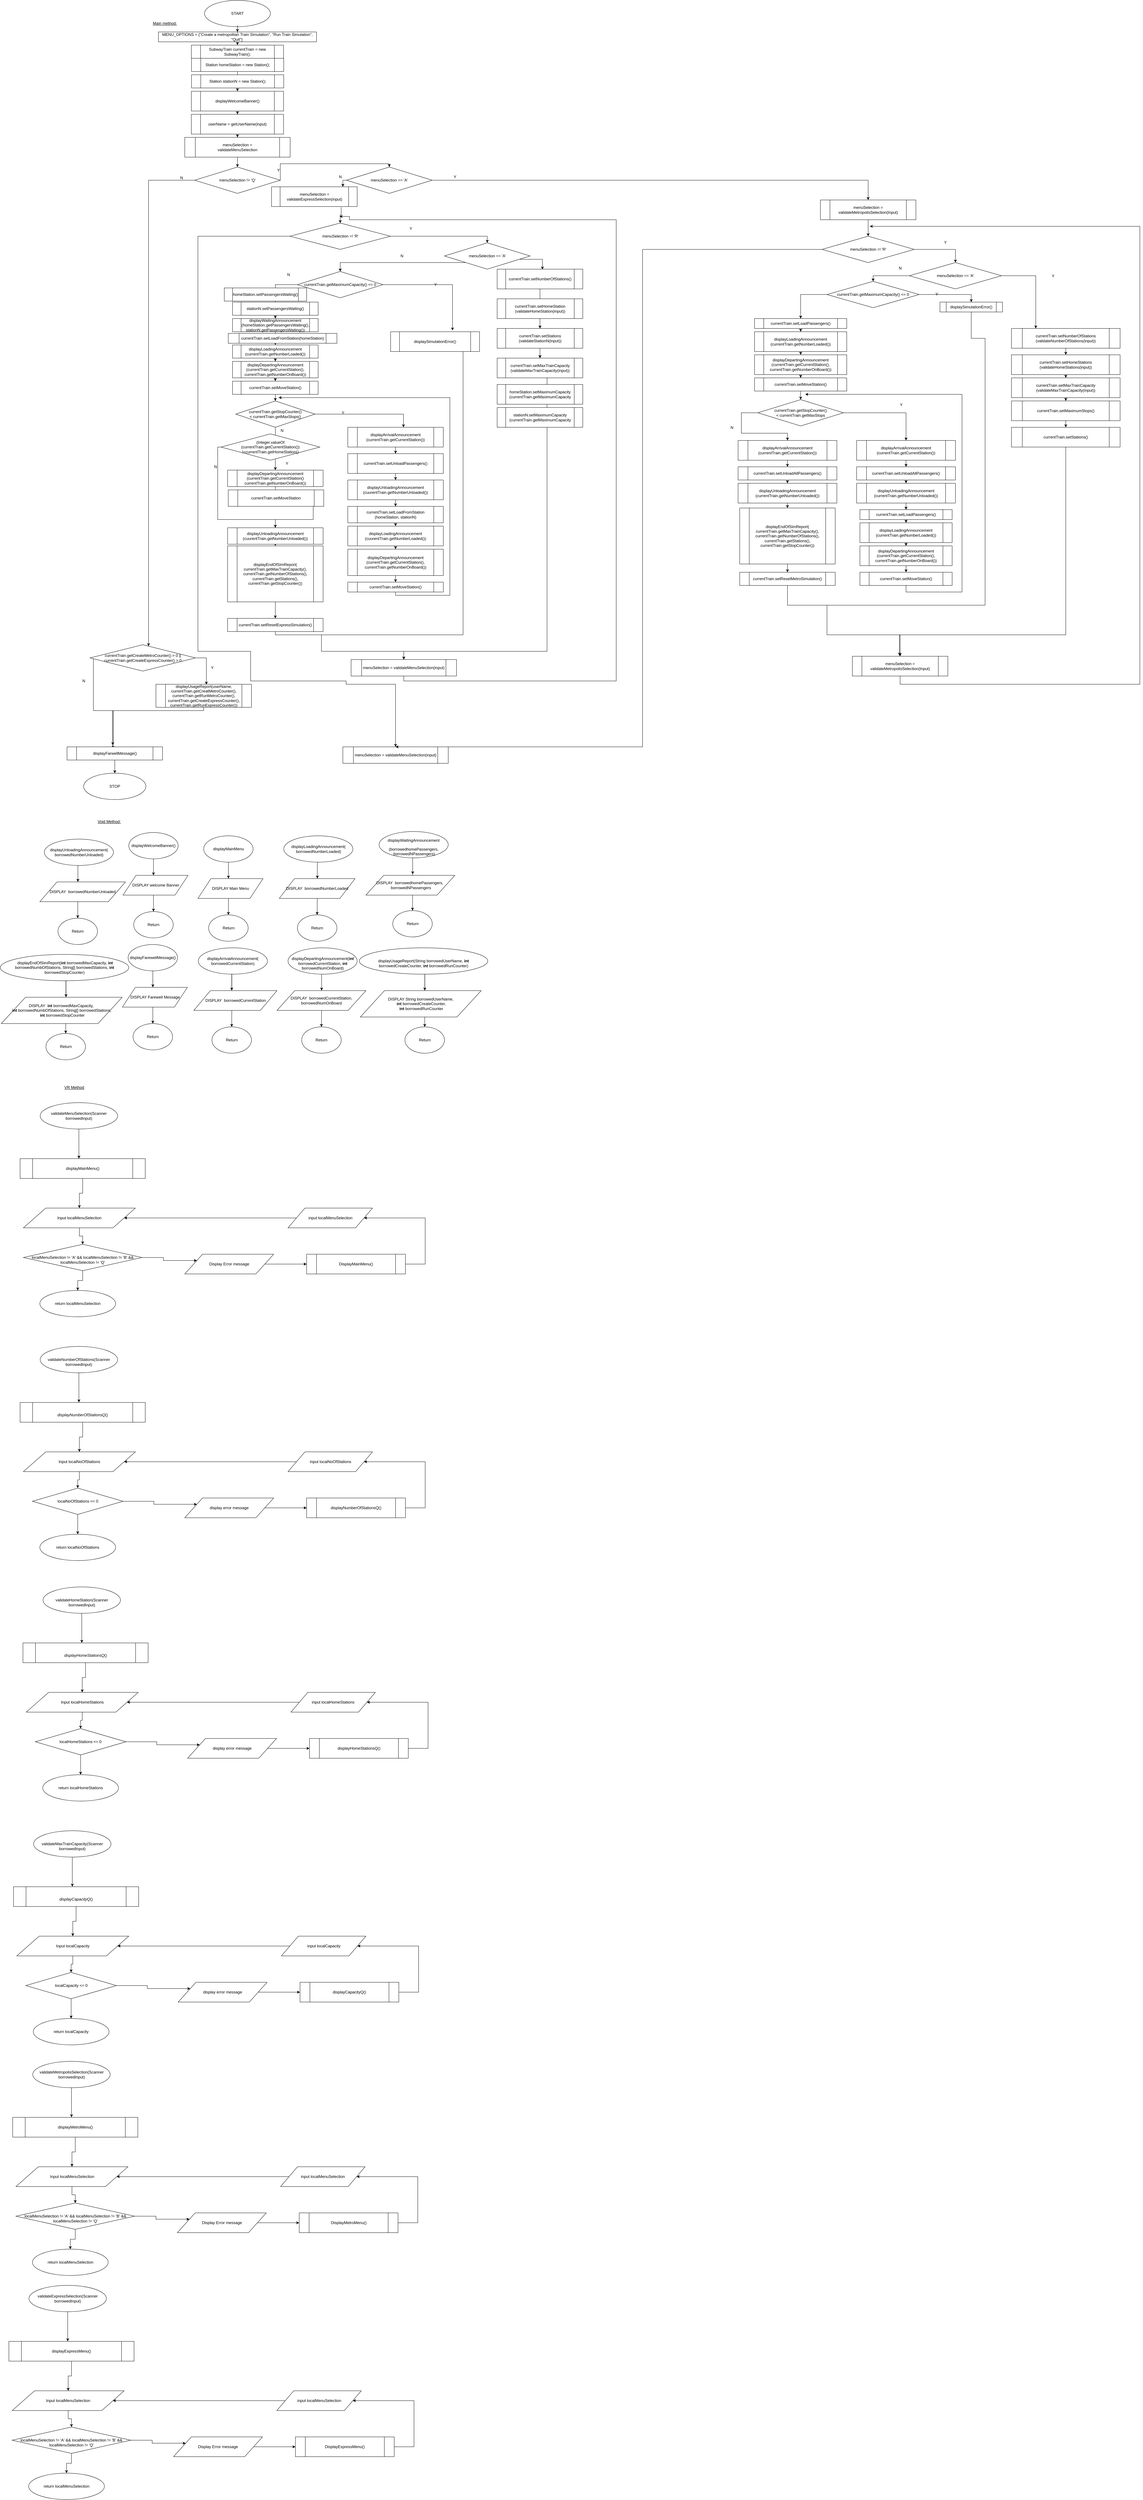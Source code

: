 <mxfile version="12.6.5" type="google" pages="2"><diagram id="KiVyjPZwkZLJakFUyd5L" name="Flowchart"><mxGraphModel dx="1466" dy="1741" grid="1" gridSize="10" guides="1" tooltips="1" connect="1" arrows="1" fold="1" page="1" pageScale="1" pageWidth="850" pageHeight="1100" math="0" shadow="0"><root><mxCell id="0"/><mxCell id="1" parent="0"/><mxCell id="35tNV4S4NMFw50phlCRH-1" value="&lt;u&gt;Main method:&lt;/u&gt;" style="text;html=1;align=center;verticalAlign=middle;resizable=0;points=[];autosize=1;" parent="1" vertex="1"><mxGeometry x="4" y="54" width="90" height="20" as="geometry"/></mxCell><mxCell id="35tNV4S4NMFw50phlCRH-5" style="edgeStyle=orthogonalEdgeStyle;rounded=0;orthogonalLoop=1;jettySize=auto;html=1;entryX=0.5;entryY=0;entryDx=0;entryDy=0;" parent="1" source="-BxZKfnmm8aM655tUvBG-1" target="35tNV4S4NMFw50phlCRH-4" edge="1"><mxGeometry relative="1" as="geometry"/></mxCell><mxCell id="35tNV4S4NMFw50phlCRH-2" value="START" style="ellipse;whiteSpace=wrap;html=1;" parent="1" vertex="1"><mxGeometry x="170" y="-6" width="200" height="80" as="geometry"/></mxCell><mxCell id="35tNV4S4NMFw50phlCRH-7" value="" style="edgeStyle=orthogonalEdgeStyle;rounded=0;orthogonalLoop=1;jettySize=auto;html=1;" parent="1" source="35tNV4S4NMFw50phlCRH-4" target="35tNV4S4NMFw50phlCRH-6" edge="1"><mxGeometry relative="1" as="geometry"/></mxCell><mxCell id="35tNV4S4NMFw50phlCRH-4" value="SubwayTrain currentTrain = new&lt;br&gt;SubwayTrain();" style="shape=process;whiteSpace=wrap;html=1;backgroundOutline=1;" parent="1" vertex="1"><mxGeometry x="130" y="130" width="280" height="40" as="geometry"/></mxCell><mxCell id="35tNV4S4NMFw50phlCRH-9" value="" style="edgeStyle=orthogonalEdgeStyle;rounded=0;orthogonalLoop=1;jettySize=auto;html=1;" parent="1" source="35tNV4S4NMFw50phlCRH-6" target="35tNV4S4NMFw50phlCRH-8" edge="1"><mxGeometry relative="1" as="geometry"/></mxCell><mxCell id="35tNV4S4NMFw50phlCRH-6" value="displayWelcomeBanner()" style="shape=process;whiteSpace=wrap;html=1;backgroundOutline=1;" parent="1" vertex="1"><mxGeometry x="130" y="270" width="280" height="60" as="geometry"/></mxCell><mxCell id="35tNV4S4NMFw50phlCRH-11" value="" style="edgeStyle=orthogonalEdgeStyle;rounded=0;orthogonalLoop=1;jettySize=auto;html=1;" parent="1" source="35tNV4S4NMFw50phlCRH-8" target="35tNV4S4NMFw50phlCRH-10" edge="1"><mxGeometry relative="1" as="geometry"/></mxCell><mxCell id="35tNV4S4NMFw50phlCRH-8" value="userName = getUserName(input)" style="shape=process;whiteSpace=wrap;html=1;backgroundOutline=1;" parent="1" vertex="1"><mxGeometry x="130" y="340" width="280" height="60" as="geometry"/></mxCell><mxCell id="35tNV4S4NMFw50phlCRH-13" style="edgeStyle=orthogonalEdgeStyle;rounded=0;orthogonalLoop=1;jettySize=auto;html=1;entryX=0.5;entryY=0;entryDx=0;entryDy=0;" parent="1" source="35tNV4S4NMFw50phlCRH-10" target="35tNV4S4NMFw50phlCRH-12" edge="1"><mxGeometry relative="1" as="geometry"/></mxCell><mxCell id="35tNV4S4NMFw50phlCRH-10" value="menuSelection =&lt;br&gt;validateMenuSelection" style="shape=process;whiteSpace=wrap;html=1;backgroundOutline=1;" parent="1" vertex="1"><mxGeometry x="110" y="410" width="320" height="60" as="geometry"/></mxCell><mxCell id="35tNV4S4NMFw50phlCRH-15" value="" style="edgeStyle=orthogonalEdgeStyle;rounded=0;orthogonalLoop=1;jettySize=auto;html=1;" parent="1" source="35tNV4S4NMFw50phlCRH-12" target="35tNV4S4NMFw50phlCRH-14" edge="1"><mxGeometry relative="1" as="geometry"><Array as="points"><mxPoint x="400" y="490"/><mxPoint x="731" y="490"/></Array></mxGeometry></mxCell><mxCell id="35tNV4S4NMFw50phlCRH-80" value="" style="edgeStyle=orthogonalEdgeStyle;rounded=0;orthogonalLoop=1;jettySize=auto;html=1;" parent="1" source="35tNV4S4NMFw50phlCRH-12" target="35tNV4S4NMFw50phlCRH-79" edge="1"><mxGeometry relative="1" as="geometry"><Array as="points"><mxPoint y="540"/></Array></mxGeometry></mxCell><mxCell id="35tNV4S4NMFw50phlCRH-12" value="menuSelection != 'Q'" style="rhombus;whiteSpace=wrap;html=1;" parent="1" vertex="1"><mxGeometry x="140" y="500" width="260" height="80" as="geometry"/></mxCell><mxCell id="35tNV4S4NMFw50phlCRH-83" style="edgeStyle=orthogonalEdgeStyle;rounded=0;orthogonalLoop=1;jettySize=auto;html=1;entryX=0.528;entryY=0.014;entryDx=0;entryDy=0;entryPerimeter=0;" parent="1" source="35tNV4S4NMFw50phlCRH-79" target="35tNV4S4NMFw50phlCRH-82" edge="1"><mxGeometry relative="1" as="geometry"><Array as="points"><mxPoint x="175.5" y="1990"/></Array></mxGeometry></mxCell><mxCell id="35tNV4S4NMFw50phlCRH-86" style="edgeStyle=orthogonalEdgeStyle;rounded=0;orthogonalLoop=1;jettySize=auto;html=1;entryX=0.479;entryY=-0.125;entryDx=0;entryDy=0;entryPerimeter=0;" parent="1" source="35tNV4S4NMFw50phlCRH-79" target="35tNV4S4NMFw50phlCRH-85" edge="1"><mxGeometry relative="1" as="geometry"><Array as="points"><mxPoint x="-167.5" y="2150"/><mxPoint x="-108.5" y="2150"/></Array></mxGeometry></mxCell><mxCell id="35tNV4S4NMFw50phlCRH-79" value="currentTrain.getCreateMetroCounter() &amp;gt; 0 ||&lt;br&gt;currentTrain.getCreateExpressCounter() &amp;gt; 0" style="rhombus;whiteSpace=wrap;html=1;" parent="1" vertex="1"><mxGeometry x="-177.5" y="1950" width="320" height="80" as="geometry"/></mxCell><mxCell id="35tNV4S4NMFw50phlCRH-19" style="edgeStyle=orthogonalEdgeStyle;rounded=0;orthogonalLoop=1;jettySize=auto;html=1;entryX=0.529;entryY=0.017;entryDx=0;entryDy=0;entryPerimeter=0;" parent="1" source="-BxZKfnmm8aM655tUvBG-8" target="35tNV4S4NMFw50phlCRH-18" edge="1"><mxGeometry relative="1" as="geometry"><Array as="points"><mxPoint x="998.5" y="780"/><mxPoint x="1196.5" y="780"/></Array></mxGeometry></mxCell><mxCell id="35tNV4S4NMFw50phlCRH-14" value="menuSelection == 'A'" style="rhombus;whiteSpace=wrap;html=1;" parent="1" vertex="1"><mxGeometry x="601" y="500" width="260" height="80" as="geometry"/></mxCell><mxCell id="35tNV4S4NMFw50phlCRH-24" style="edgeStyle=orthogonalEdgeStyle;rounded=0;orthogonalLoop=1;jettySize=auto;html=1;entryX=0.5;entryY=0;entryDx=0;entryDy=0;" parent="1" source="35tNV4S4NMFw50phlCRH-16" target="35tNV4S4NMFw50phlCRH-23" edge="1"><mxGeometry relative="1" as="geometry"><Array as="points"><mxPoint x="385" y="857"/></Array></mxGeometry></mxCell><mxCell id="35tNV4S4NMFw50phlCRH-68" style="edgeStyle=orthogonalEdgeStyle;rounded=0;orthogonalLoop=1;jettySize=auto;html=1;entryX=0.696;entryY=-0.067;entryDx=0;entryDy=0;entryPerimeter=0;" parent="1" source="35tNV4S4NMFw50phlCRH-16" target="35tNV4S4NMFw50phlCRH-67" edge="1"><mxGeometry relative="1" as="geometry"><Array as="points"><mxPoint x="923" y="857"/></Array></mxGeometry></mxCell><mxCell id="35tNV4S4NMFw50phlCRH-16" value="currentTrain.getMaximumCapacity() &amp;lt;= 0" style="rhombus;whiteSpace=wrap;html=1;" parent="1" vertex="1"><mxGeometry x="452" y="817" width="260" height="80" as="geometry"/></mxCell><mxCell id="35tNV4S4NMFw50phlCRH-57" style="edgeStyle=orthogonalEdgeStyle;rounded=0;orthogonalLoop=1;jettySize=auto;html=1;entryX=0.5;entryY=0;entryDx=0;entryDy=0;" parent="1" source="35tNV4S4NMFw50phlCRH-61" edge="1" target="35tNV4S4NMFw50phlCRH-72"><mxGeometry relative="1" as="geometry"><mxPoint x="780" y="1920" as="targetPoint"/><Array as="points"><mxPoint x="1210" y="1970"/><mxPoint x="775" y="1970"/></Array></mxGeometry></mxCell><mxCell id="35tNV4S4NMFw50phlCRH-18" value="currentTrain.setNumberOfStations()" style="shape=process;whiteSpace=wrap;html=1;backgroundOutline=1;" parent="1" vertex="1"><mxGeometry x="1058.5" y="810" width="260" height="60" as="geometry"/></mxCell><mxCell id="35tNV4S4NMFw50phlCRH-20" value="Y" style="text;html=1;align=center;verticalAlign=middle;resizable=0;points=[];autosize=1;" parent="1" vertex="1"><mxGeometry x="920" y="520" width="20" height="20" as="geometry"/></mxCell><mxCell id="35tNV4S4NMFw50phlCRH-21" value="N" style="text;html=1;align=center;verticalAlign=middle;resizable=0;points=[];autosize=1;" parent="1" vertex="1"><mxGeometry x="572" y="520" width="20" height="20" as="geometry"/></mxCell><mxCell id="35tNV4S4NMFw50phlCRH-22" value="Y" style="text;html=1;align=center;verticalAlign=middle;resizable=0;points=[];autosize=1;" parent="1" vertex="1"><mxGeometry x="383.5" y="500" width="20" height="20" as="geometry"/></mxCell><mxCell id="35tNV4S4NMFw50phlCRH-26" value="" style="edgeStyle=orthogonalEdgeStyle;rounded=0;orthogonalLoop=1;jettySize=auto;html=1;" parent="1" source="35tNV4S4NMFw50phlCRH-23" target="35tNV4S4NMFw50phlCRH-25" edge="1"><mxGeometry relative="1" as="geometry"/></mxCell><mxCell id="35tNV4S4NMFw50phlCRH-23" value="displayWaitingAnnouncement&lt;br&gt;(homeStation.getPassengersWaiting(),&lt;br&gt;stationN.getPassengersWaiting())" style="shape=process;whiteSpace=wrap;html=1;backgroundOutline=1;" parent="1" vertex="1"><mxGeometry x="255" y="960" width="260" height="40" as="geometry"/></mxCell><mxCell id="35tNV4S4NMFw50phlCRH-28" value="" style="edgeStyle=orthogonalEdgeStyle;rounded=0;orthogonalLoop=1;jettySize=auto;html=1;" parent="1" source="35tNV4S4NMFw50phlCRH-25" target="35tNV4S4NMFw50phlCRH-27" edge="1"><mxGeometry relative="1" as="geometry"/></mxCell><mxCell id="35tNV4S4NMFw50phlCRH-25" value="displayLoadingAnnouncement&lt;br&gt;(currentTrain.getNumberLoaded())" style="shape=process;whiteSpace=wrap;html=1;backgroundOutline=1;" parent="1" vertex="1"><mxGeometry x="255" y="1040" width="260" height="40" as="geometry"/></mxCell><mxCell id="35tNV4S4NMFw50phlCRH-30" value="" style="edgeStyle=orthogonalEdgeStyle;rounded=0;orthogonalLoop=1;jettySize=auto;html=1;" parent="1" source="35tNV4S4NMFw50phlCRH-27" target="35tNV4S4NMFw50phlCRH-29" edge="1"><mxGeometry relative="1" as="geometry"/></mxCell><mxCell id="35tNV4S4NMFw50phlCRH-27" value="displayDepartingAnnouncement&lt;br&gt;(currentTrain.getCurrentStation(),&lt;br&gt;currentTrain.getNumberOnBoard())" style="shape=process;whiteSpace=wrap;html=1;backgroundOutline=1;" parent="1" vertex="1"><mxGeometry x="255" y="1090" width="260" height="50" as="geometry"/></mxCell><mxCell id="35tNV4S4NMFw50phlCRH-32" style="edgeStyle=orthogonalEdgeStyle;rounded=0;orthogonalLoop=1;jettySize=auto;html=1;" parent="1" source="35tNV4S4NMFw50phlCRH-29" target="35tNV4S4NMFw50phlCRH-31" edge="1"><mxGeometry relative="1" as="geometry"/></mxCell><mxCell id="35tNV4S4NMFw50phlCRH-29" value="currentTrain.setMoveStation()" style="shape=process;whiteSpace=wrap;html=1;backgroundOutline=1;" parent="1" vertex="1"><mxGeometry x="255" y="1150" width="260" height="40" as="geometry"/></mxCell><mxCell id="35tNV4S4NMFw50phlCRH-34" style="edgeStyle=orthogonalEdgeStyle;rounded=0;orthogonalLoop=1;jettySize=auto;html=1;entryX=0.5;entryY=0;entryDx=0;entryDy=0;" parent="1" source="35tNV4S4NMFw50phlCRH-31" target="35tNV4S4NMFw50phlCRH-33" edge="1"><mxGeometry relative="1" as="geometry"><Array as="points"><mxPoint x="385" y="1400"/><mxPoint x="385" y="1400"/></Array></mxGeometry></mxCell><mxCell id="35tNV4S4NMFw50phlCRH-44" style="edgeStyle=orthogonalEdgeStyle;rounded=0;orthogonalLoop=1;jettySize=auto;html=1;entryX=0.583;entryY=0;entryDx=0;entryDy=0;entryPerimeter=0;" parent="1" source="35tNV4S4NMFw50phlCRH-31" target="35tNV4S4NMFw50phlCRH-43" edge="1"><mxGeometry relative="1" as="geometry"/></mxCell><mxCell id="35tNV4S4NMFw50phlCRH-31" value="currentTrain.getStopCounter()&lt;br&gt;&amp;lt; currentTrain.getMaxStops()" style="rhombus;whiteSpace=wrap;html=1;" parent="1" vertex="1"><mxGeometry x="265" y="1210" width="240" height="80" as="geometry"/></mxCell><mxCell id="35tNV4S4NMFw50phlCRH-36" value="" style="edgeStyle=orthogonalEdgeStyle;rounded=0;orthogonalLoop=1;jettySize=auto;html=1;" parent="1" source="35tNV4S4NMFw50phlCRH-33" target="35tNV4S4NMFw50phlCRH-35" edge="1"><mxGeometry relative="1" as="geometry"/></mxCell><mxCell id="35tNV4S4NMFw50phlCRH-33" value="displayDepartingAnnouncement&lt;br&gt;(currentTrain.getCurrentStation()&lt;br&gt;currentTrain.getNumberOnBoard())" style="shape=process;whiteSpace=wrap;html=1;backgroundOutline=1;" parent="1" vertex="1"><mxGeometry x="240" y="1420" width="290" height="50" as="geometry"/></mxCell><mxCell id="35tNV4S4NMFw50phlCRH-38" value="" style="edgeStyle=orthogonalEdgeStyle;rounded=0;orthogonalLoop=1;jettySize=auto;html=1;" parent="1" source="35tNV4S4NMFw50phlCRH-35" target="35tNV4S4NMFw50phlCRH-37" edge="1"><mxGeometry relative="1" as="geometry"><Array as="points"><mxPoint x="500" y="1570"/><mxPoint x="385" y="1570"/></Array></mxGeometry></mxCell><mxCell id="35tNV4S4NMFw50phlCRH-35" value="currentTrain.setMoveStation" style="shape=process;whiteSpace=wrap;html=1;backgroundOutline=1;" parent="1" vertex="1"><mxGeometry x="242" y="1480" width="290" height="50" as="geometry"/></mxCell><mxCell id="35tNV4S4NMFw50phlCRH-40" value="" style="edgeStyle=orthogonalEdgeStyle;rounded=0;orthogonalLoop=1;jettySize=auto;html=1;" parent="1" source="35tNV4S4NMFw50phlCRH-37" target="35tNV4S4NMFw50phlCRH-39" edge="1"><mxGeometry relative="1" as="geometry"/></mxCell><mxCell id="35tNV4S4NMFw50phlCRH-37" value="displayUnloadingAnnouncement&lt;br&gt;(cuurentTrain.getNumberUnloaded())" style="shape=process;whiteSpace=wrap;html=1;backgroundOutline=1;" parent="1" vertex="1"><mxGeometry x="240" y="1595" width="290" height="50" as="geometry"/></mxCell><mxCell id="35tNV4S4NMFw50phlCRH-42" value="" style="edgeStyle=orthogonalEdgeStyle;rounded=0;orthogonalLoop=1;jettySize=auto;html=1;" parent="1" source="35tNV4S4NMFw50phlCRH-39" target="35tNV4S4NMFw50phlCRH-41" edge="1"><mxGeometry relative="1" as="geometry"/></mxCell><mxCell id="35tNV4S4NMFw50phlCRH-39" value="displayEndOfSimReport(&lt;br&gt;currentTrain.getMaxTrainCapacity(),&lt;br&gt;currentTrain.getNumberOfStations(),&lt;br&gt;currentTrain.getStations(),&lt;br&gt;currentTrain.getStopCounter())" style="shape=process;whiteSpace=wrap;html=1;backgroundOutline=1;" parent="1" vertex="1"><mxGeometry x="240" y="1650" width="290" height="170" as="geometry"/></mxCell><mxCell id="35tNV4S4NMFw50phlCRH-71" style="edgeStyle=orthogonalEdgeStyle;rounded=0;orthogonalLoop=1;jettySize=auto;html=1;entryX=0.5;entryY=0;entryDx=0;entryDy=0;" parent="1" source="35tNV4S4NMFw50phlCRH-41" edge="1" target="35tNV4S4NMFw50phlCRH-72"><mxGeometry relative="1" as="geometry"><mxPoint x="785" y="2120" as="targetPoint"/><Array as="points"><mxPoint x="385" y="1920"/><mxPoint x="525" y="1920"/><mxPoint x="525" y="1970"/><mxPoint x="775" y="1970"/></Array></mxGeometry></mxCell><mxCell id="35tNV4S4NMFw50phlCRH-41" value="currentTrain.setResetExpressSimulation()" style="shape=process;whiteSpace=wrap;html=1;backgroundOutline=1;" parent="1" vertex="1"><mxGeometry x="240" y="1870" width="290" height="40" as="geometry"/></mxCell><mxCell id="35tNV4S4NMFw50phlCRH-46" value="" style="edgeStyle=orthogonalEdgeStyle;rounded=0;orthogonalLoop=1;jettySize=auto;html=1;" parent="1" source="35tNV4S4NMFw50phlCRH-43" target="35tNV4S4NMFw50phlCRH-45" edge="1"><mxGeometry relative="1" as="geometry"/></mxCell><mxCell id="35tNV4S4NMFw50phlCRH-43" value="displayArrivalAnnouncement&lt;br&gt;(currentTrain.getCurrentStation())" style="shape=process;whiteSpace=wrap;html=1;backgroundOutline=1;" parent="1" vertex="1"><mxGeometry x="605" y="1290" width="290" height="60" as="geometry"/></mxCell><mxCell id="35tNV4S4NMFw50phlCRH-48" value="" style="edgeStyle=orthogonalEdgeStyle;rounded=0;orthogonalLoop=1;jettySize=auto;html=1;" parent="1" source="35tNV4S4NMFw50phlCRH-45" target="35tNV4S4NMFw50phlCRH-47" edge="1"><mxGeometry relative="1" as="geometry"/></mxCell><mxCell id="35tNV4S4NMFw50phlCRH-45" value="currentTrain.setUnloadPassengers()" style="shape=process;whiteSpace=wrap;html=1;backgroundOutline=1;" parent="1" vertex="1"><mxGeometry x="605" y="1370" width="290" height="60" as="geometry"/></mxCell><mxCell id="35tNV4S4NMFw50phlCRH-50" value="" style="edgeStyle=orthogonalEdgeStyle;rounded=0;orthogonalLoop=1;jettySize=auto;html=1;" parent="1" source="35tNV4S4NMFw50phlCRH-47" target="35tNV4S4NMFw50phlCRH-49" edge="1"><mxGeometry relative="1" as="geometry"/></mxCell><mxCell id="35tNV4S4NMFw50phlCRH-47" value="&lt;span style=&quot;white-space: normal&quot;&gt;displayUnloadingAnnouncement&lt;/span&gt;&lt;br style=&quot;white-space: normal&quot;&gt;&lt;span style=&quot;white-space: normal&quot;&gt;(cuurentTrain.getNumberUnloaded())&lt;/span&gt;" style="shape=process;whiteSpace=wrap;html=1;backgroundOutline=1;" parent="1" vertex="1"><mxGeometry x="605" y="1450" width="290" height="60" as="geometry"/></mxCell><mxCell id="35tNV4S4NMFw50phlCRH-52" value="" style="edgeStyle=orthogonalEdgeStyle;rounded=0;orthogonalLoop=1;jettySize=auto;html=1;" parent="1" source="35tNV4S4NMFw50phlCRH-49" target="35tNV4S4NMFw50phlCRH-51" edge="1"><mxGeometry relative="1" as="geometry"/></mxCell><mxCell id="35tNV4S4NMFw50phlCRH-49" value="currentTrain.setLoadFromStation&lt;br&gt;(homeStation, stationN)" style="shape=process;whiteSpace=wrap;html=1;backgroundOutline=1;" parent="1" vertex="1"><mxGeometry x="605" y="1530" width="290" height="50" as="geometry"/></mxCell><mxCell id="35tNV4S4NMFw50phlCRH-54" value="" style="edgeStyle=orthogonalEdgeStyle;rounded=0;orthogonalLoop=1;jettySize=auto;html=1;" parent="1" source="35tNV4S4NMFw50phlCRH-51" target="35tNV4S4NMFw50phlCRH-53" edge="1"><mxGeometry relative="1" as="geometry"/></mxCell><mxCell id="35tNV4S4NMFw50phlCRH-51" value="displayLoadingAnnouncement&lt;br&gt;(cuurentTrain.getNumberLoaded())" style="shape=process;whiteSpace=wrap;html=1;backgroundOutline=1;" parent="1" vertex="1"><mxGeometry x="605" y="1590" width="290" height="60" as="geometry"/></mxCell><mxCell id="35tNV4S4NMFw50phlCRH-56" value="" style="edgeStyle=orthogonalEdgeStyle;rounded=0;orthogonalLoop=1;jettySize=auto;html=1;" parent="1" source="35tNV4S4NMFw50phlCRH-53" target="35tNV4S4NMFw50phlCRH-55" edge="1"><mxGeometry relative="1" as="geometry"/></mxCell><mxCell id="35tNV4S4NMFw50phlCRH-53" value="displayDepartingAnnouncement&lt;br&gt;(currentTrain.getCurrentStation(),&lt;br&gt;currentTrain.getNumberOnBoard())" style="shape=process;whiteSpace=wrap;html=1;backgroundOutline=1;" parent="1" vertex="1"><mxGeometry x="605" y="1660" width="290" height="80" as="geometry"/></mxCell><mxCell id="35tNV4S4NMFw50phlCRH-70" style="edgeStyle=orthogonalEdgeStyle;rounded=0;orthogonalLoop=1;jettySize=auto;html=1;" parent="1" source="35tNV4S4NMFw50phlCRH-55" edge="1"><mxGeometry relative="1" as="geometry"><mxPoint x="395" y="1200" as="targetPoint"/><Array as="points"><mxPoint x="750" y="1800"/><mxPoint x="915" y="1800"/></Array></mxGeometry></mxCell><mxCell id="35tNV4S4NMFw50phlCRH-55" value="currentTrain.setMoveStation()" style="shape=process;whiteSpace=wrap;html=1;backgroundOutline=1;" parent="1" vertex="1"><mxGeometry x="605" y="1760" width="290" height="30" as="geometry"/></mxCell><mxCell id="35tNV4S4NMFw50phlCRH-60" value="" style="edgeStyle=orthogonalEdgeStyle;rounded=0;orthogonalLoop=1;jettySize=auto;html=1;" parent="1" source="35tNV4S4NMFw50phlCRH-58" target="35tNV4S4NMFw50phlCRH-59" edge="1"><mxGeometry relative="1" as="geometry"/></mxCell><mxCell id="35tNV4S4NMFw50phlCRH-62" value="" style="edgeStyle=orthogonalEdgeStyle;rounded=0;orthogonalLoop=1;jettySize=auto;html=1;" parent="1" source="35tNV4S4NMFw50phlCRH-59" target="35tNV4S4NMFw50phlCRH-61" edge="1"><mxGeometry relative="1" as="geometry"/></mxCell><mxCell id="35tNV4S4NMFw50phlCRH-64" value="" style="edgeStyle=orthogonalEdgeStyle;rounded=0;orthogonalLoop=1;jettySize=auto;html=1;" parent="1" source="35tNV4S4NMFw50phlCRH-59" target="35tNV4S4NMFw50phlCRH-61" edge="1"><mxGeometry relative="1" as="geometry"/></mxCell><mxCell id="35tNV4S4NMFw50phlCRH-61" value="currentTrain.setMaxTrainCapacity&lt;br&gt;(validateMaxTrainCapacity(input))" style="shape=process;whiteSpace=wrap;html=1;backgroundOutline=1;" parent="1" vertex="1"><mxGeometry x="1058.5" y="1080" width="260" height="60" as="geometry"/></mxCell><mxCell id="35tNV4S4NMFw50phlCRH-63" style="edgeStyle=orthogonalEdgeStyle;rounded=0;orthogonalLoop=1;jettySize=auto;html=1;" parent="1" source="35tNV4S4NMFw50phlCRH-18" target="35tNV4S4NMFw50phlCRH-61" edge="1"><mxGeometry relative="1" as="geometry"><mxPoint x="779.5" y="2060" as="targetPoint"/><mxPoint x="1188.5" y="870" as="sourcePoint"/><Array as="points"/></mxGeometry></mxCell><mxCell id="35tNV4S4NMFw50phlCRH-65" value="Text" style="text;html=1;align=center;verticalAlign=middle;resizable=0;points=[];labelBackgroundColor=#ffffff;" parent="35tNV4S4NMFw50phlCRH-63" vertex="1" connectable="0"><mxGeometry x="0.438" y="-1" relative="1" as="geometry"><mxPoint as="offset"/></mxGeometry></mxCell><mxCell id="35tNV4S4NMFw50phlCRH-59" value="currentTrain.setStations&lt;br&gt;(validateStationN(input))" style="shape=process;whiteSpace=wrap;html=1;backgroundOutline=1;" parent="1" vertex="1"><mxGeometry x="1058.5" y="990" width="260" height="60" as="geometry"/></mxCell><mxCell id="35tNV4S4NMFw50phlCRH-58" value="currentTrain.setHomeStation&lt;br&gt;(validateHomeStation(input))" style="shape=process;whiteSpace=wrap;html=1;backgroundOutline=1;" parent="1" vertex="1"><mxGeometry x="1058.5" y="900" width="260" height="60" as="geometry"/></mxCell><mxCell id="35tNV4S4NMFw50phlCRH-66" value="homeStation.setMaximumCapacity&lt;br&gt;(currentTrain.getMaximumCapacity" style="shape=process;whiteSpace=wrap;html=1;backgroundOutline=1;" parent="1" vertex="1"><mxGeometry x="1058.5" y="1160" width="260" height="60" as="geometry"/></mxCell><mxCell id="35tNV4S4NMFw50phlCRH-69" style="edgeStyle=orthogonalEdgeStyle;rounded=0;orthogonalLoop=1;jettySize=auto;html=1;entryX=0.5;entryY=0;entryDx=0;entryDy=0;" parent="1" source="35tNV4S4NMFw50phlCRH-67" edge="1" target="35tNV4S4NMFw50phlCRH-72"><mxGeometry relative="1" as="geometry"><mxPoint x="785" y="2100" as="targetPoint"/><Array as="points"><mxPoint x="955" y="1920"/><mxPoint x="525" y="1920"/><mxPoint x="525" y="1970"/><mxPoint x="775" y="1970"/></Array></mxGeometry></mxCell><mxCell id="35tNV4S4NMFw50phlCRH-67" value="displaySimulationError()" style="shape=process;whiteSpace=wrap;html=1;backgroundOutline=1;" parent="1" vertex="1"><mxGeometry x="735" y="1000" width="270" height="60" as="geometry"/></mxCell><mxCell id="35tNV4S4NMFw50phlCRH-74" style="edgeStyle=orthogonalEdgeStyle;rounded=0;orthogonalLoop=1;jettySize=auto;html=1;exitX=0.5;exitY=1;exitDx=0;exitDy=0;" parent="1" source="35tNV4S4NMFw50phlCRH-72" edge="1"><mxGeometry relative="1" as="geometry"><mxPoint x="580" y="650" as="targetPoint"/><Array as="points"><mxPoint x="775" y="2060"/><mxPoint x="1420" y="2060"/><mxPoint x="1420" y="660"/><mxPoint x="610" y="660"/><mxPoint x="610" y="650"/></Array><mxPoint x="775" y="2080" as="sourcePoint"/></mxGeometry></mxCell><mxCell id="35tNV4S4NMFw50phlCRH-72" value="menuSelection = validateMenuSelection(input)" style="shape=process;whiteSpace=wrap;html=1;backgroundOutline=1;" parent="1" vertex="1"><mxGeometry x="615" y="1995" width="320" height="50" as="geometry"/></mxCell><mxCell id="35tNV4S4NMFw50phlCRH-75" value="Y" style="text;html=1;align=center;verticalAlign=middle;resizable=0;points=[];autosize=1;" parent="1" vertex="1"><mxGeometry x="861" y="847" width="20" height="20" as="geometry"/></mxCell><mxCell id="35tNV4S4NMFw50phlCRH-76" value="N" style="text;html=1;align=center;verticalAlign=middle;resizable=0;points=[];autosize=1;" parent="1" vertex="1"><mxGeometry x="415" y="817" width="20" height="20" as="geometry"/></mxCell><mxCell id="35tNV4S4NMFw50phlCRH-77" value="Y" style="text;html=1;align=center;verticalAlign=middle;resizable=0;points=[];autosize=1;" parent="1" vertex="1"><mxGeometry x="580" y="1236" width="20" height="20" as="geometry"/></mxCell><mxCell id="35tNV4S4NMFw50phlCRH-78" value="N" style="text;html=1;align=center;verticalAlign=middle;resizable=0;points=[];autosize=1;" parent="1" vertex="1"><mxGeometry x="395" y="1290" width="20" height="20" as="geometry"/></mxCell><mxCell id="35tNV4S4NMFw50phlCRH-81" value="N" style="text;html=1;align=center;verticalAlign=middle;resizable=0;points=[];autosize=1;" parent="1" vertex="1"><mxGeometry x="90" y="523" width="20" height="20" as="geometry"/></mxCell><mxCell id="35tNV4S4NMFw50phlCRH-84" style="edgeStyle=orthogonalEdgeStyle;rounded=0;orthogonalLoop=1;jettySize=auto;html=1;entryX=0.5;entryY=0;entryDx=0;entryDy=0;" parent="1" source="35tNV4S4NMFw50phlCRH-82" target="35tNV4S4NMFw50phlCRH-85" edge="1"><mxGeometry relative="1" as="geometry"><mxPoint x="-108.5" y="2240" as="targetPoint"/><Array as="points"><mxPoint x="167.5" y="2150"/><mxPoint x="-107.5" y="2150"/><mxPoint x="-107.5" y="2260"/></Array></mxGeometry></mxCell><mxCell id="35tNV4S4NMFw50phlCRH-82" value="displayUsageReport(userName, currentTrain.getCreatMetroCounter(),&lt;br&gt;currentTrain.getRunMetroCounter(),&lt;br&gt;currentTrain.getCreateExpressCounter(),&lt;br&gt;currentTrain.getRunExpressCounter())" style="shape=process;whiteSpace=wrap;html=1;backgroundOutline=1;" parent="1" vertex="1"><mxGeometry x="22.5" y="2070" width="290" height="70" as="geometry"/></mxCell><mxCell id="35tNV4S4NMFw50phlCRH-90" style="edgeStyle=orthogonalEdgeStyle;rounded=0;orthogonalLoop=1;jettySize=auto;html=1;entryX=0.5;entryY=0;entryDx=0;entryDy=0;" parent="1" source="35tNV4S4NMFw50phlCRH-85" target="35tNV4S4NMFw50phlCRH-89" edge="1"><mxGeometry relative="1" as="geometry"/></mxCell><mxCell id="35tNV4S4NMFw50phlCRH-85" value="displayFarwellMessage()" style="shape=process;whiteSpace=wrap;html=1;backgroundOutline=1;" parent="1" vertex="1"><mxGeometry x="-247.5" y="2260" width="290" height="40" as="geometry"/></mxCell><mxCell id="35tNV4S4NMFw50phlCRH-87" value="Y" style="text;html=1;align=center;verticalAlign=middle;resizable=0;points=[];autosize=1;" parent="1" vertex="1"><mxGeometry x="182.5" y="2010" width="20" height="20" as="geometry"/></mxCell><mxCell id="35tNV4S4NMFw50phlCRH-88" value="N" style="text;html=1;align=center;verticalAlign=middle;resizable=0;points=[];autosize=1;" parent="1" vertex="1"><mxGeometry x="-207.5" y="2050" width="20" height="20" as="geometry"/></mxCell><mxCell id="35tNV4S4NMFw50phlCRH-89" value="STOP" style="ellipse;whiteSpace=wrap;html=1;" parent="1" vertex="1"><mxGeometry x="-197" y="2340" width="189" height="80" as="geometry"/></mxCell><mxCell id="35tNV4S4NMFw50phlCRH-91" value="&lt;u&gt;Void Method:&lt;/u&gt;" style="text;html=1;align=center;verticalAlign=middle;resizable=0;points=[];autosize=1;" parent="1" vertex="1"><mxGeometry x="-165" y="2477" width="90" height="20" as="geometry"/></mxCell><mxCell id="35tNV4S4NMFw50phlCRH-94" value="" style="edgeStyle=orthogonalEdgeStyle;rounded=0;orthogonalLoop=1;jettySize=auto;html=1;" parent="1" source="35tNV4S4NMFw50phlCRH-92" target="35tNV4S4NMFw50phlCRH-93" edge="1"><mxGeometry relative="1" as="geometry"/></mxCell><mxCell id="35tNV4S4NMFw50phlCRH-97" style="edgeStyle=orthogonalEdgeStyle;rounded=0;orthogonalLoop=1;jettySize=auto;html=1;" parent="1" source="35tNV4S4NMFw50phlCRH-92" edge="1"><mxGeometry relative="1" as="geometry"><mxPoint x="15" y="2650" as="targetPoint"/><Array as="points"><mxPoint x="15" y="2650"/></Array></mxGeometry></mxCell><mxCell id="35tNV4S4NMFw50phlCRH-92" value="displayWelcomeBanner()" style="ellipse;whiteSpace=wrap;html=1;" parent="1" vertex="1"><mxGeometry x="-60" y="2520" width="150" height="80" as="geometry"/></mxCell><mxCell id="35tNV4S4NMFw50phlCRH-93" value="Return" style="ellipse;whiteSpace=wrap;html=1;" parent="1" vertex="1"><mxGeometry x="-45" y="2760" width="120" height="80" as="geometry"/></mxCell><mxCell id="35tNV4S4NMFw50phlCRH-95" value="DISPLAY welcome Banner" style="shape=parallelogram;perimeter=parallelogramPerimeter;whiteSpace=wrap;html=1;" parent="1" vertex="1"><mxGeometry x="-77.5" y="2650" width="197.5" height="60" as="geometry"/></mxCell><mxCell id="35tNV4S4NMFw50phlCRH-98" value="" style="edgeStyle=orthogonalEdgeStyle;rounded=0;orthogonalLoop=1;jettySize=auto;html=1;" parent="1" source="35tNV4S4NMFw50phlCRH-100" target="35tNV4S4NMFw50phlCRH-101" edge="1"><mxGeometry relative="1" as="geometry"/></mxCell><mxCell id="35tNV4S4NMFw50phlCRH-99" style="edgeStyle=orthogonalEdgeStyle;rounded=0;orthogonalLoop=1;jettySize=auto;html=1;" parent="1" source="35tNV4S4NMFw50phlCRH-100" edge="1"><mxGeometry relative="1" as="geometry"><mxPoint x="242.569" y="2659.724" as="targetPoint"/><Array as="points"><mxPoint x="242.5" y="2660"/></Array></mxGeometry></mxCell><mxCell id="35tNV4S4NMFw50phlCRH-100" value="displayMainMenu" style="ellipse;whiteSpace=wrap;html=1;" parent="1" vertex="1"><mxGeometry x="167.5" y="2530" width="150" height="80" as="geometry"/></mxCell><mxCell id="35tNV4S4NMFw50phlCRH-101" value="Return" style="ellipse;whiteSpace=wrap;html=1;" parent="1" vertex="1"><mxGeometry x="182.5" y="2770" width="120" height="80" as="geometry"/></mxCell><mxCell id="35tNV4S4NMFw50phlCRH-102" value="DISPLAY Main Menu" style="shape=parallelogram;perimeter=parallelogramPerimeter;whiteSpace=wrap;html=1;" parent="1" vertex="1"><mxGeometry x="150" y="2660" width="197.5" height="60" as="geometry"/></mxCell><mxCell id="35tNV4S4NMFw50phlCRH-104" value="" style="edgeStyle=orthogonalEdgeStyle;rounded=0;orthogonalLoop=1;jettySize=auto;html=1;" parent="1" source="35tNV4S4NMFw50phlCRH-106" target="35tNV4S4NMFw50phlCRH-107" edge="1"><mxGeometry relative="1" as="geometry"/></mxCell><mxCell id="35tNV4S4NMFw50phlCRH-105" style="edgeStyle=orthogonalEdgeStyle;rounded=0;orthogonalLoop=1;jettySize=auto;html=1;" parent="1" source="35tNV4S4NMFw50phlCRH-106" edge="1"><mxGeometry relative="1" as="geometry"><mxPoint x="13.069" y="2989.724" as="targetPoint"/><Array as="points"><mxPoint x="13" y="2990"/></Array></mxGeometry></mxCell><mxCell id="35tNV4S4NMFw50phlCRH-106" value="displayFarewellMessage()" style="ellipse;whiteSpace=wrap;html=1;" parent="1" vertex="1"><mxGeometry x="-62" y="2860" width="150" height="80" as="geometry"/></mxCell><mxCell id="35tNV4S4NMFw50phlCRH-107" value="Return" style="ellipse;whiteSpace=wrap;html=1;" parent="1" vertex="1"><mxGeometry x="-47" y="3100" width="120" height="80" as="geometry"/></mxCell><mxCell id="35tNV4S4NMFw50phlCRH-108" value="DISPLAY Farewell Message" style="shape=parallelogram;perimeter=parallelogramPerimeter;whiteSpace=wrap;html=1;" parent="1" vertex="1"><mxGeometry x="-79.5" y="2990" width="197.5" height="60" as="geometry"/></mxCell><mxCell id="35tNV4S4NMFw50phlCRH-114" value="" style="edgeStyle=orthogonalEdgeStyle;rounded=0;orthogonalLoop=1;jettySize=auto;html=1;" parent="1" source="35tNV4S4NMFw50phlCRH-116" target="35tNV4S4NMFw50phlCRH-117" edge="1"><mxGeometry relative="1" as="geometry"><Array as="points"><mxPoint x="253" y="3030"/></Array></mxGeometry></mxCell><mxCell id="35tNV4S4NMFw50phlCRH-115" style="edgeStyle=orthogonalEdgeStyle;rounded=0;orthogonalLoop=1;jettySize=auto;html=1;" parent="1" source="35tNV4S4NMFw50phlCRH-116" edge="1"><mxGeometry relative="1" as="geometry"><mxPoint x="252.569" y="2999.724" as="targetPoint"/><Array as="points"><mxPoint x="252.5" y="3000"/></Array></mxGeometry></mxCell><mxCell id="35tNV4S4NMFw50phlCRH-116" value="displayArrivalAnnouncement( borrowedCurrentStation)" style="ellipse;whiteSpace=wrap;html=1;" parent="1" vertex="1"><mxGeometry x="151" y="2870" width="210" height="80" as="geometry"/></mxCell><mxCell id="35tNV4S4NMFw50phlCRH-117" value="Return" style="ellipse;whiteSpace=wrap;html=1;" parent="1" vertex="1"><mxGeometry x="192.5" y="3110" width="120" height="80" as="geometry"/></mxCell><mxCell id="35tNV4S4NMFw50phlCRH-118" value="DISPLAY&amp;nbsp; borrowedCurrentStation" style="shape=parallelogram;perimeter=parallelogramPerimeter;whiteSpace=wrap;html=1;" parent="1" vertex="1"><mxGeometry x="137.5" y="3000" width="252.5" height="60" as="geometry"/></mxCell><mxCell id="bGxgIWoKqZqwQ2h1If7e-1" value="" style="edgeStyle=orthogonalEdgeStyle;rounded=0;orthogonalLoop=1;jettySize=auto;html=1;" parent="1" source="bGxgIWoKqZqwQ2h1If7e-3" target="bGxgIWoKqZqwQ2h1If7e-4" edge="1"><mxGeometry relative="1" as="geometry"><Array as="points"><mxPoint x="525.5" y="3030"/></Array></mxGeometry></mxCell><mxCell id="bGxgIWoKqZqwQ2h1If7e-2" style="edgeStyle=orthogonalEdgeStyle;rounded=0;orthogonalLoop=1;jettySize=auto;html=1;" parent="1" source="bGxgIWoKqZqwQ2h1If7e-3" edge="1"><mxGeometry relative="1" as="geometry"><mxPoint x="525.5" y="2999.714" as="targetPoint"/><Array as="points"><mxPoint x="525" y="3000"/></Array></mxGeometry></mxCell><mxCell id="bGxgIWoKqZqwQ2h1If7e-3" value="&lt;br&gt;&lt;p class=&quot;p1&quot;&gt;&lt;span class=&quot;s1&quot;&gt;displayDepartingAnnouncement(&lt;/span&gt;&lt;span class=&quot;s2&quot;&gt;&lt;b&gt;int&lt;/b&gt;&lt;/span&gt;&lt;span class=&quot;s1&quot;&gt; &lt;/span&gt;borrowedCurrentStation&lt;span class=&quot;s1&quot;&gt;, &lt;/span&gt;&lt;span class=&quot;s2&quot;&gt;&lt;b&gt;int&lt;/b&gt;&lt;/span&gt;&lt;span class=&quot;s1&quot;&gt; &lt;/span&gt;borrowedNumOnBoard&lt;span class=&quot;s1&quot;&gt;)&lt;/span&gt;&lt;/p&gt;" style="ellipse;whiteSpace=wrap;html=1;" parent="1" vertex="1"><mxGeometry x="423.5" y="2870" width="210" height="80" as="geometry"/></mxCell><mxCell id="bGxgIWoKqZqwQ2h1If7e-4" value="Return" style="ellipse;whiteSpace=wrap;html=1;" parent="1" vertex="1"><mxGeometry x="465" y="3110" width="120" height="80" as="geometry"/></mxCell><mxCell id="bGxgIWoKqZqwQ2h1If7e-5" value="DISPLAY&amp;nbsp; borrowedCurrentStation,&lt;br&gt;borrowedNumOnBoard" style="shape=parallelogram;perimeter=parallelogramPerimeter;whiteSpace=wrap;html=1;" parent="1" vertex="1"><mxGeometry x="390" y="3000" width="270" height="60" as="geometry"/></mxCell><mxCell id="bGxgIWoKqZqwQ2h1If7e-6" value="" style="edgeStyle=orthogonalEdgeStyle;rounded=0;orthogonalLoop=1;jettySize=auto;html=1;" parent="1" source="bGxgIWoKqZqwQ2h1If7e-8" target="bGxgIWoKqZqwQ2h1If7e-9" edge="1"><mxGeometry relative="1" as="geometry"><Array as="points"><mxPoint x="512.5" y="2690"/></Array></mxGeometry></mxCell><mxCell id="bGxgIWoKqZqwQ2h1If7e-7" style="edgeStyle=orthogonalEdgeStyle;rounded=0;orthogonalLoop=1;jettySize=auto;html=1;" parent="1" source="bGxgIWoKqZqwQ2h1If7e-8" edge="1"><mxGeometry relative="1" as="geometry"><mxPoint x="512.5" y="2659.714" as="targetPoint"/><Array as="points"><mxPoint x="512" y="2660"/></Array></mxGeometry></mxCell><mxCell id="bGxgIWoKqZqwQ2h1If7e-8" value="displayLoadingAnnouncement( borrowedNumberLoaded)" style="ellipse;whiteSpace=wrap;html=1;" parent="1" vertex="1"><mxGeometry x="410.5" y="2530" width="210" height="80" as="geometry"/></mxCell><mxCell id="bGxgIWoKqZqwQ2h1If7e-9" value="Return" style="ellipse;whiteSpace=wrap;html=1;" parent="1" vertex="1"><mxGeometry x="452" y="2770" width="120" height="80" as="geometry"/></mxCell><mxCell id="bGxgIWoKqZqwQ2h1If7e-10" value="DISPLAY&amp;nbsp; borrowedNumberLoaded" style="shape=parallelogram;perimeter=parallelogramPerimeter;whiteSpace=wrap;html=1;" parent="1" vertex="1"><mxGeometry x="397" y="2660" width="230" height="60" as="geometry"/></mxCell><mxCell id="bGxgIWoKqZqwQ2h1If7e-11" value="" style="edgeStyle=orthogonalEdgeStyle;rounded=0;orthogonalLoop=1;jettySize=auto;html=1;" parent="1" source="bGxgIWoKqZqwQ2h1If7e-13" target="bGxgIWoKqZqwQ2h1If7e-14" edge="1"><mxGeometry relative="1" as="geometry"><Array as="points"><mxPoint x="-214.5" y="2700"/></Array></mxGeometry></mxCell><mxCell id="bGxgIWoKqZqwQ2h1If7e-12" style="edgeStyle=orthogonalEdgeStyle;rounded=0;orthogonalLoop=1;jettySize=auto;html=1;" parent="1" source="bGxgIWoKqZqwQ2h1If7e-13" edge="1"><mxGeometry relative="1" as="geometry"><mxPoint x="-214.5" y="2669.714" as="targetPoint"/><Array as="points"><mxPoint x="-215" y="2670"/></Array></mxGeometry></mxCell><mxCell id="bGxgIWoKqZqwQ2h1If7e-13" value="displayUnloadingAnnouncement( borrowedNumberUnloaded)" style="ellipse;whiteSpace=wrap;html=1;" parent="1" vertex="1"><mxGeometry x="-316.5" y="2540" width="210" height="80" as="geometry"/></mxCell><mxCell id="bGxgIWoKqZqwQ2h1If7e-14" value="Return" style="ellipse;whiteSpace=wrap;html=1;" parent="1" vertex="1"><mxGeometry x="-275" y="2780" width="120" height="80" as="geometry"/></mxCell><mxCell id="bGxgIWoKqZqwQ2h1If7e-15" value="DISPLAY&amp;nbsp; borrowedNumberUnloaded" style="shape=parallelogram;perimeter=parallelogramPerimeter;whiteSpace=wrap;html=1;" parent="1" vertex="1"><mxGeometry x="-330" y="2670" width="260" height="60" as="geometry"/></mxCell><mxCell id="bGxgIWoKqZqwQ2h1If7e-16" value="" style="edgeStyle=orthogonalEdgeStyle;rounded=0;orthogonalLoop=1;jettySize=auto;html=1;" parent="1" source="bGxgIWoKqZqwQ2h1If7e-18" target="bGxgIWoKqZqwQ2h1If7e-19" edge="1"><mxGeometry relative="1" as="geometry"><Array as="points"><mxPoint x="-251" y="3050"/></Array></mxGeometry></mxCell><mxCell id="bGxgIWoKqZqwQ2h1If7e-17" style="edgeStyle=orthogonalEdgeStyle;rounded=0;orthogonalLoop=1;jettySize=auto;html=1;" parent="1" source="bGxgIWoKqZqwQ2h1If7e-18" edge="1"><mxGeometry relative="1" as="geometry"><mxPoint x="-250.643" y="3019.714" as="targetPoint"/><Array as="points"><mxPoint x="-251.5" y="3020"/></Array></mxGeometry></mxCell><mxCell id="bGxgIWoKqZqwQ2h1If7e-18" value="&lt;span class=&quot;s1&quot;&gt;&lt;span class=&quot;Apple-converted-space&quot;&gt;&amp;nbsp;&lt;/span&gt;displayEndOfSimReport(&lt;/span&gt;&lt;span class=&quot;s2&quot;&gt;&lt;b&gt;int&lt;/b&gt;&lt;/span&gt;&lt;span class=&quot;s1&quot;&gt; &lt;/span&gt;&lt;span&gt;borrowedMaxCapacity&lt;/span&gt;&lt;span class=&quot;s1&quot;&gt;, &lt;/span&gt;&lt;span class=&quot;s2&quot;&gt;&lt;b&gt;int&lt;/b&gt;&lt;/span&gt;&lt;span class=&quot;s1&quot;&gt; &lt;/span&gt;&lt;span&gt;borrowedNumbOfStations&lt;/span&gt;&lt;span class=&quot;s1&quot;&gt;, String[] &lt;/span&gt;&lt;span&gt;borrowedStations&lt;/span&gt;&lt;span class=&quot;s1&quot;&gt;, &lt;/span&gt;&lt;span class=&quot;s2&quot;&gt;&lt;b&gt;int&lt;/b&gt;&lt;/span&gt;&lt;span class=&quot;s1&quot;&gt; &lt;/span&gt;&lt;span&gt;borrowedStopCounter&lt;/span&gt;&lt;span class=&quot;s1&quot;&gt;)&lt;/span&gt;" style="ellipse;whiteSpace=wrap;html=1;" parent="1" vertex="1"><mxGeometry x="-450" y="2890" width="390" height="80" as="geometry"/></mxCell><mxCell id="bGxgIWoKqZqwQ2h1If7e-19" value="Return" style="ellipse;whiteSpace=wrap;html=1;" parent="1" vertex="1"><mxGeometry x="-311.5" y="3130" width="120" height="80" as="geometry"/></mxCell><mxCell id="bGxgIWoKqZqwQ2h1If7e-20" value="DISPLAY&amp;nbsp;&amp;nbsp;&lt;span class=&quot;s2&quot;&gt;&lt;b&gt;int&lt;/b&gt;&lt;/span&gt;&lt;span class=&quot;s1&quot;&gt;&amp;nbsp;&lt;/span&gt;borrowedMaxCapacity&lt;span class=&quot;s1&quot;&gt;,&amp;nbsp;&lt;br&gt;&lt;/span&gt;&lt;span class=&quot;s2&quot;&gt;&lt;b&gt;int&lt;/b&gt;&lt;/span&gt;&lt;span class=&quot;s1&quot;&gt;&amp;nbsp;&lt;/span&gt;borrowedNumbOfStations&lt;span class=&quot;s1&quot;&gt;, String[]&amp;nbsp;&lt;/span&gt;borrowedStations&lt;span class=&quot;s1&quot;&gt;,&lt;br&gt;&amp;nbsp;&lt;/span&gt;&lt;span class=&quot;s2&quot;&gt;&lt;b&gt;int&lt;/b&gt;&lt;/span&gt;&lt;span class=&quot;s1&quot;&gt;&amp;nbsp;&lt;/span&gt;borrowedStopCounter" style="shape=parallelogram;perimeter=parallelogramPerimeter;whiteSpace=wrap;html=1;" parent="1" vertex="1"><mxGeometry x="-447" y="3020" width="367" height="80" as="geometry"/></mxCell><mxCell id="bGxgIWoKqZqwQ2h1If7e-23" value="" style="edgeStyle=orthogonalEdgeStyle;rounded=0;orthogonalLoop=1;jettySize=auto;html=1;" parent="1" source="bGxgIWoKqZqwQ2h1If7e-25" target="bGxgIWoKqZqwQ2h1If7e-26" edge="1"><mxGeometry relative="1" as="geometry"><Array as="points"><mxPoint x="839" y="3030"/></Array></mxGeometry></mxCell><mxCell id="bGxgIWoKqZqwQ2h1If7e-24" style="edgeStyle=orthogonalEdgeStyle;rounded=0;orthogonalLoop=1;jettySize=auto;html=1;" parent="1" source="bGxgIWoKqZqwQ2h1If7e-25" edge="1"><mxGeometry relative="1" as="geometry"><mxPoint x="838.714" y="2999.714" as="targetPoint"/><Array as="points"><mxPoint x="838.5" y="3000"/></Array></mxGeometry></mxCell><mxCell id="bGxgIWoKqZqwQ2h1If7e-25" value="&lt;br&gt;&lt;p class=&quot;p1&quot;&gt;&lt;span class=&quot;s1&quot;&gt;displayUsageReport(String &lt;/span&gt;borrowedUserName&lt;span class=&quot;s1&quot;&gt;, &lt;/span&gt;&lt;span class=&quot;s2&quot;&gt;&lt;b&gt;int&lt;/b&gt;&lt;/span&gt;&lt;span class=&quot;s1&quot;&gt; &lt;/span&gt;borrowedCreateCounter&lt;span class=&quot;s1&quot;&gt;, &lt;/span&gt;&lt;span class=&quot;s2&quot;&gt;&lt;b&gt;int&lt;/b&gt;&lt;/span&gt;&lt;span class=&quot;s1&quot;&gt; &lt;/span&gt;borrowedRunCounter&lt;span class=&quot;s1&quot;&gt;)&lt;/span&gt;&lt;/p&gt;" style="ellipse;whiteSpace=wrap;html=1;" parent="1" vertex="1"><mxGeometry x="640" y="2870" width="390" height="80" as="geometry"/></mxCell><mxCell id="bGxgIWoKqZqwQ2h1If7e-26" value="Return" style="ellipse;whiteSpace=wrap;html=1;" parent="1" vertex="1"><mxGeometry x="778.5" y="3110" width="120" height="80" as="geometry"/></mxCell><mxCell id="bGxgIWoKqZqwQ2h1If7e-27" value="DISPLAY&amp;nbsp;&lt;span class=&quot;s1&quot;&gt;String&amp;nbsp;&lt;/span&gt;borrowedUserName&lt;span class=&quot;s1&quot;&gt;,&lt;br&gt;&amp;nbsp;&lt;/span&gt;&lt;span class=&quot;s2&quot;&gt;&lt;b&gt;int&lt;/b&gt;&lt;/span&gt;&lt;span class=&quot;s1&quot;&gt;&amp;nbsp;&lt;/span&gt;borrowedCreateCounter&lt;span class=&quot;s1&quot;&gt;,&lt;br&gt;&amp;nbsp;&lt;/span&gt;&lt;span class=&quot;s2&quot;&gt;&lt;b&gt;int&lt;/b&gt;&lt;/span&gt;&lt;span class=&quot;s1&quot;&gt;&amp;nbsp;&lt;/span&gt;borrowedRunCounter" style="shape=parallelogram;perimeter=parallelogramPerimeter;whiteSpace=wrap;html=1;" parent="1" vertex="1"><mxGeometry x="643" y="3000" width="367" height="80" as="geometry"/></mxCell><mxCell id="bGxgIWoKqZqwQ2h1If7e-30" value="&lt;u&gt;VR Method&lt;/u&gt;" style="text;html=1;align=center;verticalAlign=middle;resizable=0;points=[];autosize=1;" parent="1" vertex="1"><mxGeometry x="-266" y="3284" width="80" height="20" as="geometry"/></mxCell><mxCell id="bGxgIWoKqZqwQ2h1If7e-40" style="edgeStyle=orthogonalEdgeStyle;rounded=0;orthogonalLoop=1;jettySize=auto;html=1;entryX=0.47;entryY=-0.005;entryDx=0;entryDy=0;entryPerimeter=0;" parent="1" source="bGxgIWoKqZqwQ2h1If7e-36" target="bGxgIWoKqZqwQ2h1If7e-37" edge="1"><mxGeometry relative="1" as="geometry"/></mxCell><mxCell id="bGxgIWoKqZqwQ2h1If7e-36" value="validateMenuSelection(Scanner borrowedInput)" style="ellipse;whiteSpace=wrap;html=1;" parent="1" vertex="1"><mxGeometry x="-329" y="3340" width="235" height="80" as="geometry"/></mxCell><mxCell id="bGxgIWoKqZqwQ2h1If7e-41" style="edgeStyle=orthogonalEdgeStyle;rounded=0;orthogonalLoop=1;jettySize=auto;html=1;entryX=0.5;entryY=0;entryDx=0;entryDy=0;" parent="1" source="bGxgIWoKqZqwQ2h1If7e-37" target="bGxgIWoKqZqwQ2h1If7e-38" edge="1"><mxGeometry relative="1" as="geometry"/></mxCell><mxCell id="bGxgIWoKqZqwQ2h1If7e-37" value="displayMainMenu()" style="shape=process;whiteSpace=wrap;html=1;backgroundOutline=1;" parent="1" vertex="1"><mxGeometry x="-390" y="3510" width="380" height="60" as="geometry"/></mxCell><mxCell id="bGxgIWoKqZqwQ2h1If7e-42" style="edgeStyle=orthogonalEdgeStyle;rounded=0;orthogonalLoop=1;jettySize=auto;html=1;" parent="1" source="bGxgIWoKqZqwQ2h1If7e-38" target="bGxgIWoKqZqwQ2h1If7e-39" edge="1"><mxGeometry relative="1" as="geometry"/></mxCell><mxCell id="bGxgIWoKqZqwQ2h1If7e-38" value="Input localMenuSelection" style="shape=parallelogram;perimeter=parallelogramPerimeter;whiteSpace=wrap;html=1;" parent="1" vertex="1"><mxGeometry x="-380" y="3660" width="340" height="60" as="geometry"/></mxCell><mxCell id="bGxgIWoKqZqwQ2h1If7e-44" style="edgeStyle=orthogonalEdgeStyle;rounded=0;orthogonalLoop=1;jettySize=auto;html=1;entryX=0.5;entryY=0;entryDx=0;entryDy=0;" parent="1" source="bGxgIWoKqZqwQ2h1If7e-39" target="bGxgIWoKqZqwQ2h1If7e-43" edge="1"><mxGeometry relative="1" as="geometry"/></mxCell><mxCell id="bGxgIWoKqZqwQ2h1If7e-51" style="edgeStyle=orthogonalEdgeStyle;rounded=0;orthogonalLoop=1;jettySize=auto;html=1;entryX=0;entryY=0.25;entryDx=0;entryDy=0;" parent="1" source="bGxgIWoKqZqwQ2h1If7e-39" target="bGxgIWoKqZqwQ2h1If7e-45" edge="1"><mxGeometry relative="1" as="geometry"/></mxCell><mxCell id="bGxgIWoKqZqwQ2h1If7e-39" value="&lt;br&gt;&lt;p class=&quot;p1&quot;&gt;localMenuSelection&lt;span class=&quot;s1&quot;&gt; != &lt;/span&gt;&lt;span class=&quot;s2&quot;&gt;'A'&lt;/span&gt;&lt;span class=&quot;s1&quot;&gt; &amp;amp;&amp;amp; &lt;/span&gt;localMenuSelection&lt;span class=&quot;s1&quot;&gt; != &lt;/span&gt;&lt;span class=&quot;s2&quot;&gt;'B'&lt;/span&gt;&lt;span class=&quot;s1&quot;&gt; &amp;amp;&amp;amp; &lt;/span&gt;localMenuSelection&lt;span class=&quot;s1&quot;&gt; != &lt;/span&gt;&lt;span class=&quot;s2&quot;&gt;'Q'&lt;/span&gt;&lt;/p&gt;" style="rhombus;whiteSpace=wrap;html=1;" parent="1" vertex="1"><mxGeometry x="-380" y="3770" width="360" height="80" as="geometry"/></mxCell><mxCell id="bGxgIWoKqZqwQ2h1If7e-43" value="return localMenuSelection" style="ellipse;whiteSpace=wrap;html=1;" parent="1" vertex="1"><mxGeometry x="-330" y="3910" width="230" height="80" as="geometry"/></mxCell><mxCell id="bGxgIWoKqZqwQ2h1If7e-49" style="edgeStyle=orthogonalEdgeStyle;rounded=0;orthogonalLoop=1;jettySize=auto;html=1;entryX=0;entryY=0.5;entryDx=0;entryDy=0;" parent="1" source="bGxgIWoKqZqwQ2h1If7e-45" target="bGxgIWoKqZqwQ2h1If7e-46" edge="1"><mxGeometry relative="1" as="geometry"/></mxCell><mxCell id="bGxgIWoKqZqwQ2h1If7e-45" value="Display Error message" style="shape=parallelogram;perimeter=parallelogramPerimeter;whiteSpace=wrap;html=1;" parent="1" vertex="1"><mxGeometry x="110" y="3800" width="270" height="60" as="geometry"/></mxCell><mxCell id="bGxgIWoKqZqwQ2h1If7e-50" style="edgeStyle=orthogonalEdgeStyle;rounded=0;orthogonalLoop=1;jettySize=auto;html=1;entryX=1;entryY=0.5;entryDx=0;entryDy=0;exitX=1;exitY=0.5;exitDx=0;exitDy=0;" parent="1" source="bGxgIWoKqZqwQ2h1If7e-46" target="bGxgIWoKqZqwQ2h1If7e-47" edge="1"><mxGeometry relative="1" as="geometry"><Array as="points"><mxPoint x="840" y="3830"/><mxPoint x="840" y="3690"/></Array></mxGeometry></mxCell><mxCell id="bGxgIWoKqZqwQ2h1If7e-46" value="DisplayMainMenu()" style="shape=process;whiteSpace=wrap;html=1;backgroundOutline=1;" parent="1" vertex="1"><mxGeometry x="480" y="3800" width="300" height="60" as="geometry"/></mxCell><mxCell id="bGxgIWoKqZqwQ2h1If7e-48" style="edgeStyle=orthogonalEdgeStyle;rounded=0;orthogonalLoop=1;jettySize=auto;html=1;entryX=1;entryY=0.5;entryDx=0;entryDy=0;" parent="1" source="bGxgIWoKqZqwQ2h1If7e-47" target="bGxgIWoKqZqwQ2h1If7e-38" edge="1"><mxGeometry relative="1" as="geometry"/></mxCell><mxCell id="bGxgIWoKqZqwQ2h1If7e-47" value="input localMenuSelection" style="shape=parallelogram;perimeter=parallelogramPerimeter;whiteSpace=wrap;html=1;" parent="1" vertex="1"><mxGeometry x="423.5" y="3660" width="256.5" height="60" as="geometry"/></mxCell><mxCell id="bGxgIWoKqZqwQ2h1If7e-52" style="edgeStyle=orthogonalEdgeStyle;rounded=0;orthogonalLoop=1;jettySize=auto;html=1;entryX=0.47;entryY=-0.005;entryDx=0;entryDy=0;entryPerimeter=0;" parent="1" source="bGxgIWoKqZqwQ2h1If7e-53" target="bGxgIWoKqZqwQ2h1If7e-55" edge="1"><mxGeometry relative="1" as="geometry"/></mxCell><mxCell id="bGxgIWoKqZqwQ2h1If7e-53" value="&lt;br&gt;&lt;p class=&quot;p1&quot;&gt;validateNumberOfStations(Scanner &lt;span class=&quot;s1&quot;&gt;borrowedInput&lt;/span&gt;)&lt;/p&gt;" style="ellipse;whiteSpace=wrap;html=1;" parent="1" vertex="1"><mxGeometry x="-329" y="4080" width="235" height="80" as="geometry"/></mxCell><mxCell id="bGxgIWoKqZqwQ2h1If7e-54" style="edgeStyle=orthogonalEdgeStyle;rounded=0;orthogonalLoop=1;jettySize=auto;html=1;entryX=0.5;entryY=0;entryDx=0;entryDy=0;" parent="1" source="bGxgIWoKqZqwQ2h1If7e-55" target="bGxgIWoKqZqwQ2h1If7e-57" edge="1"><mxGeometry relative="1" as="geometry"/></mxCell><mxCell id="bGxgIWoKqZqwQ2h1If7e-55" value="&lt;br&gt;&lt;p class=&quot;p1&quot;&gt;&lt;i&gt;displayNumberOfStationsQ&lt;/i&gt;()&lt;/p&gt;" style="shape=process;whiteSpace=wrap;html=1;backgroundOutline=1;" parent="1" vertex="1"><mxGeometry x="-390" y="4250" width="380" height="60" as="geometry"/></mxCell><mxCell id="bGxgIWoKqZqwQ2h1If7e-56" style="edgeStyle=orthogonalEdgeStyle;rounded=0;orthogonalLoop=1;jettySize=auto;html=1;" parent="1" source="bGxgIWoKqZqwQ2h1If7e-57" target="bGxgIWoKqZqwQ2h1If7e-60" edge="1"><mxGeometry relative="1" as="geometry"/></mxCell><mxCell id="bGxgIWoKqZqwQ2h1If7e-57" value="Input localNoOfStations" style="shape=parallelogram;perimeter=parallelogramPerimeter;whiteSpace=wrap;html=1;" parent="1" vertex="1"><mxGeometry x="-380" y="4400" width="340" height="60" as="geometry"/></mxCell><mxCell id="bGxgIWoKqZqwQ2h1If7e-58" style="edgeStyle=orthogonalEdgeStyle;rounded=0;orthogonalLoop=1;jettySize=auto;html=1;entryX=0.5;entryY=0;entryDx=0;entryDy=0;" parent="1" source="bGxgIWoKqZqwQ2h1If7e-60" target="bGxgIWoKqZqwQ2h1If7e-61" edge="1"><mxGeometry relative="1" as="geometry"/></mxCell><mxCell id="bGxgIWoKqZqwQ2h1If7e-59" style="edgeStyle=orthogonalEdgeStyle;rounded=0;orthogonalLoop=1;jettySize=auto;html=1;entryX=0;entryY=0.25;entryDx=0;entryDy=0;" parent="1" source="bGxgIWoKqZqwQ2h1If7e-60" target="bGxgIWoKqZqwQ2h1If7e-63" edge="1"><mxGeometry relative="1" as="geometry"/></mxCell><mxCell id="bGxgIWoKqZqwQ2h1If7e-60" value="localNoOfStations &amp;lt;= 0" style="rhombus;whiteSpace=wrap;html=1;" parent="1" vertex="1"><mxGeometry x="-352.5" y="4510" width="275" height="80" as="geometry"/></mxCell><mxCell id="bGxgIWoKqZqwQ2h1If7e-61" value="return localNoOfStations" style="ellipse;whiteSpace=wrap;html=1;" parent="1" vertex="1"><mxGeometry x="-330" y="4650" width="230" height="80" as="geometry"/></mxCell><mxCell id="bGxgIWoKqZqwQ2h1If7e-62" style="edgeStyle=orthogonalEdgeStyle;rounded=0;orthogonalLoop=1;jettySize=auto;html=1;entryX=0;entryY=0.5;entryDx=0;entryDy=0;" parent="1" source="bGxgIWoKqZqwQ2h1If7e-63" target="bGxgIWoKqZqwQ2h1If7e-65" edge="1"><mxGeometry relative="1" as="geometry"/></mxCell><mxCell id="bGxgIWoKqZqwQ2h1If7e-63" value="display error message" style="shape=parallelogram;perimeter=parallelogramPerimeter;whiteSpace=wrap;html=1;" parent="1" vertex="1"><mxGeometry x="110" y="4540" width="270" height="60" as="geometry"/></mxCell><mxCell id="bGxgIWoKqZqwQ2h1If7e-64" style="edgeStyle=orthogonalEdgeStyle;rounded=0;orthogonalLoop=1;jettySize=auto;html=1;entryX=1;entryY=0.5;entryDx=0;entryDy=0;exitX=1;exitY=0.5;exitDx=0;exitDy=0;" parent="1" source="bGxgIWoKqZqwQ2h1If7e-65" target="bGxgIWoKqZqwQ2h1If7e-67" edge="1"><mxGeometry relative="1" as="geometry"><Array as="points"><mxPoint x="840" y="4570"/><mxPoint x="840" y="4430"/></Array></mxGeometry></mxCell><mxCell id="bGxgIWoKqZqwQ2h1If7e-65" value="displayNumberOfStationsQ()" style="shape=process;whiteSpace=wrap;html=1;backgroundOutline=1;" parent="1" vertex="1"><mxGeometry x="480" y="4540" width="300" height="60" as="geometry"/></mxCell><mxCell id="bGxgIWoKqZqwQ2h1If7e-66" style="edgeStyle=orthogonalEdgeStyle;rounded=0;orthogonalLoop=1;jettySize=auto;html=1;entryX=1;entryY=0.5;entryDx=0;entryDy=0;" parent="1" source="bGxgIWoKqZqwQ2h1If7e-67" target="bGxgIWoKqZqwQ2h1If7e-57" edge="1"><mxGeometry relative="1" as="geometry"/></mxCell><mxCell id="bGxgIWoKqZqwQ2h1If7e-67" value="input localNoOfStations" style="shape=parallelogram;perimeter=parallelogramPerimeter;whiteSpace=wrap;html=1;" parent="1" vertex="1"><mxGeometry x="423.5" y="4400" width="256.5" height="60" as="geometry"/></mxCell><mxCell id="bGxgIWoKqZqwQ2h1If7e-100" style="edgeStyle=orthogonalEdgeStyle;rounded=0;orthogonalLoop=1;jettySize=auto;html=1;entryX=0.47;entryY=-0.005;entryDx=0;entryDy=0;entryPerimeter=0;" parent="1" source="bGxgIWoKqZqwQ2h1If7e-101" target="bGxgIWoKqZqwQ2h1If7e-103" edge="1"><mxGeometry relative="1" as="geometry"/></mxCell><mxCell id="bGxgIWoKqZqwQ2h1If7e-101" value="&lt;br&gt;&lt;p class=&quot;p1&quot;&gt;validateHomeStation(Scanner &lt;span class=&quot;s1&quot;&gt;borrowedInput&lt;/span&gt;)&lt;/p&gt;" style="ellipse;whiteSpace=wrap;html=1;" parent="1" vertex="1"><mxGeometry x="-320.29" y="4810" width="235" height="80" as="geometry"/></mxCell><mxCell id="bGxgIWoKqZqwQ2h1If7e-102" style="edgeStyle=orthogonalEdgeStyle;rounded=0;orthogonalLoop=1;jettySize=auto;html=1;entryX=0.5;entryY=0;entryDx=0;entryDy=0;" parent="1" source="bGxgIWoKqZqwQ2h1If7e-103" target="bGxgIWoKqZqwQ2h1If7e-105" edge="1"><mxGeometry relative="1" as="geometry"/></mxCell><mxCell id="bGxgIWoKqZqwQ2h1If7e-103" value="&lt;br&gt;&lt;p class=&quot;p1&quot;&gt;&lt;i&gt;displayHomeStationsQ&lt;/i&gt;()&lt;/p&gt;" style="shape=process;whiteSpace=wrap;html=1;backgroundOutline=1;" parent="1" vertex="1"><mxGeometry x="-381.29" y="4980" width="380" height="60" as="geometry"/></mxCell><mxCell id="bGxgIWoKqZqwQ2h1If7e-104" style="edgeStyle=orthogonalEdgeStyle;rounded=0;orthogonalLoop=1;jettySize=auto;html=1;" parent="1" source="bGxgIWoKqZqwQ2h1If7e-105" target="bGxgIWoKqZqwQ2h1If7e-108" edge="1"><mxGeometry relative="1" as="geometry"/></mxCell><mxCell id="bGxgIWoKqZqwQ2h1If7e-105" value="Input localHomeStations" style="shape=parallelogram;perimeter=parallelogramPerimeter;whiteSpace=wrap;html=1;" parent="1" vertex="1"><mxGeometry x="-371.29" y="5130" width="340" height="60" as="geometry"/></mxCell><mxCell id="bGxgIWoKqZqwQ2h1If7e-106" style="edgeStyle=orthogonalEdgeStyle;rounded=0;orthogonalLoop=1;jettySize=auto;html=1;entryX=0.5;entryY=0;entryDx=0;entryDy=0;" parent="1" source="bGxgIWoKqZqwQ2h1If7e-108" target="bGxgIWoKqZqwQ2h1If7e-109" edge="1"><mxGeometry relative="1" as="geometry"/></mxCell><mxCell id="bGxgIWoKqZqwQ2h1If7e-107" style="edgeStyle=orthogonalEdgeStyle;rounded=0;orthogonalLoop=1;jettySize=auto;html=1;entryX=0;entryY=0.25;entryDx=0;entryDy=0;" parent="1" source="bGxgIWoKqZqwQ2h1If7e-108" target="bGxgIWoKqZqwQ2h1If7e-111" edge="1"><mxGeometry relative="1" as="geometry"/></mxCell><mxCell id="bGxgIWoKqZqwQ2h1If7e-108" value="localHomeStations &amp;lt;= 0" style="rhombus;whiteSpace=wrap;html=1;" parent="1" vertex="1"><mxGeometry x="-343.79" y="5240" width="275" height="80" as="geometry"/></mxCell><mxCell id="bGxgIWoKqZqwQ2h1If7e-109" value="return localHomeStations" style="ellipse;whiteSpace=wrap;html=1;" parent="1" vertex="1"><mxGeometry x="-321.29" y="5380" width="230" height="80" as="geometry"/></mxCell><mxCell id="bGxgIWoKqZqwQ2h1If7e-110" style="edgeStyle=orthogonalEdgeStyle;rounded=0;orthogonalLoop=1;jettySize=auto;html=1;entryX=0;entryY=0.5;entryDx=0;entryDy=0;" parent="1" source="bGxgIWoKqZqwQ2h1If7e-111" target="bGxgIWoKqZqwQ2h1If7e-113" edge="1"><mxGeometry relative="1" as="geometry"/></mxCell><mxCell id="bGxgIWoKqZqwQ2h1If7e-111" value="display error message" style="shape=parallelogram;perimeter=parallelogramPerimeter;whiteSpace=wrap;html=1;" parent="1" vertex="1"><mxGeometry x="118.71" y="5270" width="270" height="60" as="geometry"/></mxCell><mxCell id="bGxgIWoKqZqwQ2h1If7e-112" style="edgeStyle=orthogonalEdgeStyle;rounded=0;orthogonalLoop=1;jettySize=auto;html=1;entryX=1;entryY=0.5;entryDx=0;entryDy=0;exitX=1;exitY=0.5;exitDx=0;exitDy=0;" parent="1" source="bGxgIWoKqZqwQ2h1If7e-113" target="bGxgIWoKqZqwQ2h1If7e-115" edge="1"><mxGeometry relative="1" as="geometry"><Array as="points"><mxPoint x="848.71" y="5300"/><mxPoint x="848.71" y="5160"/></Array></mxGeometry></mxCell><mxCell id="bGxgIWoKqZqwQ2h1If7e-113" value="displayHomeStationsQ()" style="shape=process;whiteSpace=wrap;html=1;backgroundOutline=1;" parent="1" vertex="1"><mxGeometry x="488.71" y="5270" width="300" height="60" as="geometry"/></mxCell><mxCell id="bGxgIWoKqZqwQ2h1If7e-114" style="edgeStyle=orthogonalEdgeStyle;rounded=0;orthogonalLoop=1;jettySize=auto;html=1;entryX=1;entryY=0.5;entryDx=0;entryDy=0;" parent="1" source="bGxgIWoKqZqwQ2h1If7e-115" target="bGxgIWoKqZqwQ2h1If7e-105" edge="1"><mxGeometry relative="1" as="geometry"/></mxCell><mxCell id="bGxgIWoKqZqwQ2h1If7e-115" value="input localHomeStations" style="shape=parallelogram;perimeter=parallelogramPerimeter;whiteSpace=wrap;html=1;" parent="1" vertex="1"><mxGeometry x="432.21" y="5130" width="256.5" height="60" as="geometry"/></mxCell><mxCell id="bGxgIWoKqZqwQ2h1If7e-116" style="edgeStyle=orthogonalEdgeStyle;rounded=0;orthogonalLoop=1;jettySize=auto;html=1;entryX=0.47;entryY=-0.005;entryDx=0;entryDy=0;entryPerimeter=0;" parent="1" source="bGxgIWoKqZqwQ2h1If7e-117" target="bGxgIWoKqZqwQ2h1If7e-119" edge="1"><mxGeometry relative="1" as="geometry"/></mxCell><mxCell id="bGxgIWoKqZqwQ2h1If7e-117" value="&lt;br&gt;&lt;p class=&quot;p1&quot;&gt;validateMaxTrainCapacity(Scanner &lt;span class=&quot;s1&quot;&gt;borrowedInput&lt;/span&gt;)&lt;/p&gt;" style="ellipse;whiteSpace=wrap;html=1;" parent="1" vertex="1"><mxGeometry x="-349" y="5550" width="235" height="80" as="geometry"/></mxCell><mxCell id="bGxgIWoKqZqwQ2h1If7e-118" style="edgeStyle=orthogonalEdgeStyle;rounded=0;orthogonalLoop=1;jettySize=auto;html=1;entryX=0.5;entryY=0;entryDx=0;entryDy=0;" parent="1" source="bGxgIWoKqZqwQ2h1If7e-119" target="bGxgIWoKqZqwQ2h1If7e-121" edge="1"><mxGeometry relative="1" as="geometry"/></mxCell><mxCell id="bGxgIWoKqZqwQ2h1If7e-119" value="&lt;br&gt;&lt;p class=&quot;p1&quot;&gt;&lt;i&gt;displayCapacityQ&lt;/i&gt;()&lt;/p&gt;" style="shape=process;whiteSpace=wrap;html=1;backgroundOutline=1;" parent="1" vertex="1"><mxGeometry x="-410" y="5720" width="380" height="60" as="geometry"/></mxCell><mxCell id="bGxgIWoKqZqwQ2h1If7e-120" style="edgeStyle=orthogonalEdgeStyle;rounded=0;orthogonalLoop=1;jettySize=auto;html=1;" parent="1" source="bGxgIWoKqZqwQ2h1If7e-121" target="bGxgIWoKqZqwQ2h1If7e-124" edge="1"><mxGeometry relative="1" as="geometry"/></mxCell><mxCell id="bGxgIWoKqZqwQ2h1If7e-121" value="Input localCapacity" style="shape=parallelogram;perimeter=parallelogramPerimeter;whiteSpace=wrap;html=1;" parent="1" vertex="1"><mxGeometry x="-400" y="5870" width="340" height="60" as="geometry"/></mxCell><mxCell id="bGxgIWoKqZqwQ2h1If7e-122" style="edgeStyle=orthogonalEdgeStyle;rounded=0;orthogonalLoop=1;jettySize=auto;html=1;entryX=0.5;entryY=0;entryDx=0;entryDy=0;" parent="1" source="bGxgIWoKqZqwQ2h1If7e-124" target="bGxgIWoKqZqwQ2h1If7e-125" edge="1"><mxGeometry relative="1" as="geometry"/></mxCell><mxCell id="bGxgIWoKqZqwQ2h1If7e-123" style="edgeStyle=orthogonalEdgeStyle;rounded=0;orthogonalLoop=1;jettySize=auto;html=1;entryX=0;entryY=0.25;entryDx=0;entryDy=0;" parent="1" source="bGxgIWoKqZqwQ2h1If7e-124" target="bGxgIWoKqZqwQ2h1If7e-127" edge="1"><mxGeometry relative="1" as="geometry"/></mxCell><mxCell id="bGxgIWoKqZqwQ2h1If7e-124" value="localCapacity &amp;lt;= 0" style="rhombus;whiteSpace=wrap;html=1;" parent="1" vertex="1"><mxGeometry x="-372.5" y="5980" width="275" height="80" as="geometry"/></mxCell><mxCell id="bGxgIWoKqZqwQ2h1If7e-125" value="return localCapacity" style="ellipse;whiteSpace=wrap;html=1;" parent="1" vertex="1"><mxGeometry x="-350" y="6120" width="230" height="80" as="geometry"/></mxCell><mxCell id="bGxgIWoKqZqwQ2h1If7e-126" style="edgeStyle=orthogonalEdgeStyle;rounded=0;orthogonalLoop=1;jettySize=auto;html=1;entryX=0;entryY=0.5;entryDx=0;entryDy=0;" parent="1" source="bGxgIWoKqZqwQ2h1If7e-127" target="bGxgIWoKqZqwQ2h1If7e-129" edge="1"><mxGeometry relative="1" as="geometry"/></mxCell><mxCell id="bGxgIWoKqZqwQ2h1If7e-127" value="display error message" style="shape=parallelogram;perimeter=parallelogramPerimeter;whiteSpace=wrap;html=1;" parent="1" vertex="1"><mxGeometry x="90" y="6010" width="270" height="60" as="geometry"/></mxCell><mxCell id="bGxgIWoKqZqwQ2h1If7e-128" style="edgeStyle=orthogonalEdgeStyle;rounded=0;orthogonalLoop=1;jettySize=auto;html=1;entryX=1;entryY=0.5;entryDx=0;entryDy=0;exitX=1;exitY=0.5;exitDx=0;exitDy=0;" parent="1" source="bGxgIWoKqZqwQ2h1If7e-129" target="bGxgIWoKqZqwQ2h1If7e-131" edge="1"><mxGeometry relative="1" as="geometry"><Array as="points"><mxPoint x="820" y="6040"/><mxPoint x="820" y="5900"/></Array></mxGeometry></mxCell><mxCell id="bGxgIWoKqZqwQ2h1If7e-129" value="displayCapacityQ()" style="shape=process;whiteSpace=wrap;html=1;backgroundOutline=1;" parent="1" vertex="1"><mxGeometry x="460" y="6010" width="300" height="60" as="geometry"/></mxCell><mxCell id="bGxgIWoKqZqwQ2h1If7e-130" style="edgeStyle=orthogonalEdgeStyle;rounded=0;orthogonalLoop=1;jettySize=auto;html=1;entryX=1;entryY=0.5;entryDx=0;entryDy=0;" parent="1" source="bGxgIWoKqZqwQ2h1If7e-131" target="bGxgIWoKqZqwQ2h1If7e-121" edge="1"><mxGeometry relative="1" as="geometry"/></mxCell><mxCell id="bGxgIWoKqZqwQ2h1If7e-131" value="input localCapacity" style="shape=parallelogram;perimeter=parallelogramPerimeter;whiteSpace=wrap;html=1;" parent="1" vertex="1"><mxGeometry x="403.5" y="5870" width="256.5" height="60" as="geometry"/></mxCell><mxCell id="-BxZKfnmm8aM655tUvBG-1" value="MENU_OPTIONS = {&quot;Create a metropolitan Train Simulation&quot;, &quot;Run Train Simulation&quot;, &quot;Quit&quot;}&amp;nbsp;" style="rounded=0;whiteSpace=wrap;html=1;" vertex="1" parent="1"><mxGeometry x="30" y="90" width="480" height="30" as="geometry"/></mxCell><mxCell id="-BxZKfnmm8aM655tUvBG-2" style="edgeStyle=orthogonalEdgeStyle;rounded=0;orthogonalLoop=1;jettySize=auto;html=1;entryX=0.5;entryY=0;entryDx=0;entryDy=0;" edge="1" parent="1" source="35tNV4S4NMFw50phlCRH-2" target="-BxZKfnmm8aM655tUvBG-1"><mxGeometry relative="1" as="geometry"><mxPoint x="270" y="90" as="sourcePoint"/><mxPoint x="270" y="160" as="targetPoint"/></mxGeometry></mxCell><mxCell id="-BxZKfnmm8aM655tUvBG-4" value="Station homeStation = new Station();" style="shape=process;whiteSpace=wrap;html=1;backgroundOutline=1;" vertex="1" parent="1"><mxGeometry x="130.5" y="170" width="280" height="40" as="geometry"/></mxCell><mxCell id="-BxZKfnmm8aM655tUvBG-5" value="Station stationN = new Station();" style="shape=process;whiteSpace=wrap;html=1;backgroundOutline=1;" vertex="1" parent="1"><mxGeometry x="130.5" y="220" width="280" height="40" as="geometry"/></mxCell><mxCell id="-BxZKfnmm8aM655tUvBG-6" value="menuSelection = validateExpressSelection(input)" style="shape=process;whiteSpace=wrap;html=1;backgroundOutline=1;" vertex="1" parent="1"><mxGeometry x="373.5" y="560" width="260" height="60" as="geometry"/></mxCell><mxCell id="-BxZKfnmm8aM655tUvBG-7" value="" style="edgeStyle=orthogonalEdgeStyle;rounded=0;orthogonalLoop=1;jettySize=auto;html=1;exitX=0;exitY=0.5;exitDx=0;exitDy=0;" edge="1" parent="1" source="35tNV4S4NMFw50phlCRH-14"><mxGeometry relative="1" as="geometry"><Array as="points"><mxPoint x="590" y="540"/><mxPoint x="590" y="560"/></Array><mxPoint x="601" y="540" as="sourcePoint"/><mxPoint x="590" y="560" as="targetPoint"/></mxGeometry></mxCell><mxCell id="-BxZKfnmm8aM655tUvBG-16" style="edgeStyle=orthogonalEdgeStyle;rounded=0;orthogonalLoop=1;jettySize=auto;html=1;entryX=0.5;entryY=0;entryDx=0;entryDy=0;" edge="1" parent="1" source="-BxZKfnmm8aM655tUvBG-8" target="35tNV4S4NMFw50phlCRH-16"><mxGeometry relative="1" as="geometry"><Array as="points"><mxPoint x="582" y="790"/></Array></mxGeometry></mxCell><mxCell id="-BxZKfnmm8aM655tUvBG-8" value="menuSelection == 'A'" style="rhombus;whiteSpace=wrap;html=1;" vertex="1" parent="1"><mxGeometry x="898.5" y="730" width="260" height="80" as="geometry"/></mxCell><mxCell id="-BxZKfnmm8aM655tUvBG-9" style="edgeStyle=orthogonalEdgeStyle;rounded=0;orthogonalLoop=1;jettySize=auto;html=1;entryX=0.5;entryY=0;entryDx=0;entryDy=0;" edge="1" parent="1" source="35tNV4S4NMFw50phlCRH-14" target="-BxZKfnmm8aM655tUvBG-28"><mxGeometry relative="1" as="geometry"><Array as="points"/><mxPoint x="861" y="540" as="sourcePoint"/><mxPoint x="1958" y="570" as="targetPoint"/></mxGeometry></mxCell><mxCell id="-BxZKfnmm8aM655tUvBG-14" style="edgeStyle=orthogonalEdgeStyle;rounded=0;orthogonalLoop=1;jettySize=auto;html=1;entryX=0.5;entryY=0;entryDx=0;entryDy=0;" edge="1" parent="1" source="-BxZKfnmm8aM655tUvBG-11" target="-BxZKfnmm8aM655tUvBG-8"><mxGeometry relative="1" as="geometry"/></mxCell><mxCell id="-BxZKfnmm8aM655tUvBG-26" style="edgeStyle=orthogonalEdgeStyle;rounded=0;orthogonalLoop=1;jettySize=auto;html=1;entryX=0.5;entryY=0;entryDx=0;entryDy=0;" edge="1" parent="1" source="-BxZKfnmm8aM655tUvBG-11" target="-BxZKfnmm8aM655tUvBG-27"><mxGeometry relative="1" as="geometry"><mxPoint x="660" y="2070" as="targetPoint"/><Array as="points"><mxPoint x="150" y="710"/><mxPoint x="150" y="1970"/><mxPoint x="310" y="1970"/><mxPoint x="310" y="2060"/><mxPoint x="600" y="2060"/><mxPoint x="600" y="2070"/><mxPoint x="750" y="2070"/></Array></mxGeometry></mxCell><mxCell id="-BxZKfnmm8aM655tUvBG-11" value="menuSelection =! 'R'" style="rhombus;whiteSpace=wrap;html=1;" vertex="1" parent="1"><mxGeometry x="429.5" y="670" width="305" height="80" as="geometry"/></mxCell><mxCell id="-BxZKfnmm8aM655tUvBG-12" value="" style="edgeStyle=orthogonalEdgeStyle;rounded=0;orthogonalLoop=1;jettySize=auto;html=1;entryX=0.5;entryY=0;entryDx=0;entryDy=0;exitX=0.813;exitY=1.033;exitDx=0;exitDy=0;exitPerimeter=0;" edge="1" parent="1" source="-BxZKfnmm8aM655tUvBG-6" target="-BxZKfnmm8aM655tUvBG-11"><mxGeometry relative="1" as="geometry"><Array as="points"><mxPoint x="585" y="645"/><mxPoint x="582" y="645"/></Array><mxPoint x="585" y="620" as="sourcePoint"/><mxPoint x="585" y="860" as="targetPoint"/></mxGeometry></mxCell><mxCell id="-BxZKfnmm8aM655tUvBG-13" value="N" style="text;html=1;align=center;verticalAlign=middle;resizable=0;points=[];autosize=1;" vertex="1" parent="1"><mxGeometry x="758.5" y="760" width="20" height="20" as="geometry"/></mxCell><mxCell id="-BxZKfnmm8aM655tUvBG-15" value="Y" style="text;html=1;align=center;verticalAlign=middle;resizable=0;points=[];autosize=1;" vertex="1" parent="1"><mxGeometry x="786" y="677" width="20" height="20" as="geometry"/></mxCell><mxCell id="-BxZKfnmm8aM655tUvBG-17" value="stationN.setPassengersWaiting()" style="shape=process;whiteSpace=wrap;html=1;backgroundOutline=1;" vertex="1" parent="1"><mxGeometry x="255" y="910" width="260" height="40" as="geometry"/></mxCell><mxCell id="-BxZKfnmm8aM655tUvBG-18" value="homeStation.setPassengersWaiting()" style="shape=process;whiteSpace=wrap;html=1;backgroundOutline=1;" vertex="1" parent="1"><mxGeometry x="230" y="867" width="250" height="40" as="geometry"/></mxCell><mxCell id="-BxZKfnmm8aM655tUvBG-19" value="currentTrain.setLoadFromStation(homeStation)" style="shape=process;whiteSpace=wrap;html=1;backgroundOutline=1;" vertex="1" parent="1"><mxGeometry x="242" y="1005" width="330" height="30" as="geometry"/></mxCell><mxCell id="-BxZKfnmm8aM655tUvBG-23" style="edgeStyle=orthogonalEdgeStyle;rounded=0;orthogonalLoop=1;jettySize=auto;html=1;entryX=0.5;entryY=0;entryDx=0;entryDy=0;" edge="1" parent="1" source="-BxZKfnmm8aM655tUvBG-20" target="35tNV4S4NMFw50phlCRH-37"><mxGeometry relative="1" as="geometry"><Array as="points"><mxPoint x="210" y="1350"/><mxPoint x="210" y="1570"/><mxPoint x="385" y="1570"/></Array></mxGeometry></mxCell><mxCell id="-BxZKfnmm8aM655tUvBG-20" value="(Integer.valueOf&lt;br&gt;(currentTrain.getCurrentStation())&lt;br&gt;!=currentTrain.getHomeStation()" style="rhombus;whiteSpace=wrap;html=1;" vertex="1" parent="1"><mxGeometry x="220" y="1310" width="300" height="80" as="geometry"/></mxCell><mxCell id="-BxZKfnmm8aM655tUvBG-21" value="stationN.setMaximumCapacity&lt;br&gt;(currentTrain.getMaximumCapacity" style="shape=process;whiteSpace=wrap;html=1;backgroundOutline=1;" vertex="1" parent="1"><mxGeometry x="1058.5" y="1230" width="260" height="60" as="geometry"/></mxCell><mxCell id="-BxZKfnmm8aM655tUvBG-24" value="N" style="text;html=1;align=center;verticalAlign=middle;resizable=0;points=[];autosize=1;" vertex="1" parent="1"><mxGeometry x="192.5" y="1400" width="20" height="20" as="geometry"/></mxCell><mxCell id="-BxZKfnmm8aM655tUvBG-25" value="Y" style="text;html=1;align=center;verticalAlign=middle;resizable=0;points=[];autosize=1;" vertex="1" parent="1"><mxGeometry x="409.5" y="1390" width="20" height="20" as="geometry"/></mxCell><mxCell id="-BxZKfnmm8aM655tUvBG-27" value="menuSelection = validateMenuSelection(input)" style="shape=process;whiteSpace=wrap;html=1;backgroundOutline=1;" vertex="1" parent="1"><mxGeometry x="590" y="2260" width="320" height="50" as="geometry"/></mxCell><mxCell id="-BxZKfnmm8aM655tUvBG-62" style="edgeStyle=orthogonalEdgeStyle;rounded=0;orthogonalLoop=1;jettySize=auto;html=1;entryX=0.5;entryY=0;entryDx=0;entryDy=0;" edge="1" parent="1" source="-BxZKfnmm8aM655tUvBG-28" target="-BxZKfnmm8aM655tUvBG-61"><mxGeometry relative="1" as="geometry"/></mxCell><mxCell id="-BxZKfnmm8aM655tUvBG-28" value="menuSelection = validateMetropolisSelection(Input)" style="shape=process;whiteSpace=wrap;html=1;backgroundOutline=1;" vertex="1" parent="1"><mxGeometry x="2040" y="600" width="290" height="60" as="geometry"/></mxCell><mxCell id="-BxZKfnmm8aM655tUvBG-29" style="edgeStyle=orthogonalEdgeStyle;rounded=0;orthogonalLoop=1;jettySize=auto;html=1;entryX=0.47;entryY=-0.005;entryDx=0;entryDy=0;entryPerimeter=0;" edge="1" source="-BxZKfnmm8aM655tUvBG-30" target="-BxZKfnmm8aM655tUvBG-32" parent="1"><mxGeometry relative="1" as="geometry"/></mxCell><mxCell id="-BxZKfnmm8aM655tUvBG-30" value="validateMetropolisSelection(Scanner borrowedInput)" style="ellipse;whiteSpace=wrap;html=1;" vertex="1" parent="1"><mxGeometry x="-351.5" y="6250" width="235" height="80" as="geometry"/></mxCell><mxCell id="-BxZKfnmm8aM655tUvBG-31" style="edgeStyle=orthogonalEdgeStyle;rounded=0;orthogonalLoop=1;jettySize=auto;html=1;entryX=0.5;entryY=0;entryDx=0;entryDy=0;" edge="1" source="-BxZKfnmm8aM655tUvBG-32" target="-BxZKfnmm8aM655tUvBG-34" parent="1"><mxGeometry relative="1" as="geometry"/></mxCell><mxCell id="-BxZKfnmm8aM655tUvBG-32" value="displayMetroMenu()" style="shape=process;whiteSpace=wrap;html=1;backgroundOutline=1;" vertex="1" parent="1"><mxGeometry x="-412.5" y="6420" width="380" height="60" as="geometry"/></mxCell><mxCell id="-BxZKfnmm8aM655tUvBG-33" style="edgeStyle=orthogonalEdgeStyle;rounded=0;orthogonalLoop=1;jettySize=auto;html=1;" edge="1" source="-BxZKfnmm8aM655tUvBG-34" target="-BxZKfnmm8aM655tUvBG-37" parent="1"><mxGeometry relative="1" as="geometry"/></mxCell><mxCell id="-BxZKfnmm8aM655tUvBG-34" value="Input localMenuSelection" style="shape=parallelogram;perimeter=parallelogramPerimeter;whiteSpace=wrap;html=1;" vertex="1" parent="1"><mxGeometry x="-402.5" y="6570" width="340" height="60" as="geometry"/></mxCell><mxCell id="-BxZKfnmm8aM655tUvBG-35" style="edgeStyle=orthogonalEdgeStyle;rounded=0;orthogonalLoop=1;jettySize=auto;html=1;entryX=0.5;entryY=0;entryDx=0;entryDy=0;" edge="1" source="-BxZKfnmm8aM655tUvBG-37" target="-BxZKfnmm8aM655tUvBG-38" parent="1"><mxGeometry relative="1" as="geometry"/></mxCell><mxCell id="-BxZKfnmm8aM655tUvBG-36" style="edgeStyle=orthogonalEdgeStyle;rounded=0;orthogonalLoop=1;jettySize=auto;html=1;entryX=0;entryY=0.25;entryDx=0;entryDy=0;" edge="1" source="-BxZKfnmm8aM655tUvBG-37" target="-BxZKfnmm8aM655tUvBG-40" parent="1"><mxGeometry relative="1" as="geometry"/></mxCell><mxCell id="-BxZKfnmm8aM655tUvBG-37" value="&lt;br&gt;&lt;p class=&quot;p1&quot;&gt;localMenuSelection&lt;span class=&quot;s1&quot;&gt; != &lt;/span&gt;&lt;span class=&quot;s2&quot;&gt;'A'&lt;/span&gt;&lt;span class=&quot;s1&quot;&gt; &amp;amp;&amp;amp; &lt;/span&gt;localMenuSelection&lt;span class=&quot;s1&quot;&gt; != &lt;/span&gt;&lt;span class=&quot;s2&quot;&gt;'B'&lt;/span&gt;&lt;span class=&quot;s1&quot;&gt; &amp;amp;&amp;amp; &lt;/span&gt;localMenuSelection&lt;span class=&quot;s1&quot;&gt; != &lt;/span&gt;&lt;span class=&quot;s2&quot;&gt;'Q'&lt;/span&gt;&lt;/p&gt;" style="rhombus;whiteSpace=wrap;html=1;" vertex="1" parent="1"><mxGeometry x="-402.5" y="6680" width="360" height="80" as="geometry"/></mxCell><mxCell id="-BxZKfnmm8aM655tUvBG-38" value="return localMenuSelection" style="ellipse;whiteSpace=wrap;html=1;" vertex="1" parent="1"><mxGeometry x="-352.5" y="6820" width="230" height="80" as="geometry"/></mxCell><mxCell id="-BxZKfnmm8aM655tUvBG-39" style="edgeStyle=orthogonalEdgeStyle;rounded=0;orthogonalLoop=1;jettySize=auto;html=1;entryX=0;entryY=0.5;entryDx=0;entryDy=0;" edge="1" source="-BxZKfnmm8aM655tUvBG-40" target="-BxZKfnmm8aM655tUvBG-42" parent="1"><mxGeometry relative="1" as="geometry"/></mxCell><mxCell id="-BxZKfnmm8aM655tUvBG-40" value="Display Error message" style="shape=parallelogram;perimeter=parallelogramPerimeter;whiteSpace=wrap;html=1;" vertex="1" parent="1"><mxGeometry x="87.5" y="6710" width="270" height="60" as="geometry"/></mxCell><mxCell id="-BxZKfnmm8aM655tUvBG-41" style="edgeStyle=orthogonalEdgeStyle;rounded=0;orthogonalLoop=1;jettySize=auto;html=1;entryX=1;entryY=0.5;entryDx=0;entryDy=0;exitX=1;exitY=0.5;exitDx=0;exitDy=0;" edge="1" source="-BxZKfnmm8aM655tUvBG-42" target="-BxZKfnmm8aM655tUvBG-44" parent="1"><mxGeometry relative="1" as="geometry"><Array as="points"><mxPoint x="817.5" y="6740"/><mxPoint x="817.5" y="6600"/></Array></mxGeometry></mxCell><mxCell id="-BxZKfnmm8aM655tUvBG-42" value="DisplayMetroMenu()" style="shape=process;whiteSpace=wrap;html=1;backgroundOutline=1;" vertex="1" parent="1"><mxGeometry x="457.5" y="6710" width="300" height="60" as="geometry"/></mxCell><mxCell id="-BxZKfnmm8aM655tUvBG-43" style="edgeStyle=orthogonalEdgeStyle;rounded=0;orthogonalLoop=1;jettySize=auto;html=1;entryX=1;entryY=0.5;entryDx=0;entryDy=0;" edge="1" source="-BxZKfnmm8aM655tUvBG-44" target="-BxZKfnmm8aM655tUvBG-34" parent="1"><mxGeometry relative="1" as="geometry"/></mxCell><mxCell id="-BxZKfnmm8aM655tUvBG-44" value="input localMenuSelection" style="shape=parallelogram;perimeter=parallelogramPerimeter;whiteSpace=wrap;html=1;" vertex="1" parent="1"><mxGeometry x="401" y="6570" width="256.5" height="60" as="geometry"/></mxCell><mxCell id="-BxZKfnmm8aM655tUvBG-45" style="edgeStyle=orthogonalEdgeStyle;rounded=0;orthogonalLoop=1;jettySize=auto;html=1;entryX=0.47;entryY=-0.005;entryDx=0;entryDy=0;entryPerimeter=0;" edge="1" source="-BxZKfnmm8aM655tUvBG-46" target="-BxZKfnmm8aM655tUvBG-48" parent="1"><mxGeometry relative="1" as="geometry"/></mxCell><mxCell id="-BxZKfnmm8aM655tUvBG-46" value="validateExpressSelection(Scanner borrowedInput)" style="ellipse;whiteSpace=wrap;html=1;" vertex="1" parent="1"><mxGeometry x="-363" y="6930" width="235" height="80" as="geometry"/></mxCell><mxCell id="-BxZKfnmm8aM655tUvBG-47" style="edgeStyle=orthogonalEdgeStyle;rounded=0;orthogonalLoop=1;jettySize=auto;html=1;entryX=0.5;entryY=0;entryDx=0;entryDy=0;" edge="1" source="-BxZKfnmm8aM655tUvBG-48" target="-BxZKfnmm8aM655tUvBG-50" parent="1"><mxGeometry relative="1" as="geometry"/></mxCell><mxCell id="-BxZKfnmm8aM655tUvBG-48" value="displayExpressMenu()" style="shape=process;whiteSpace=wrap;html=1;backgroundOutline=1;" vertex="1" parent="1"><mxGeometry x="-424" y="7100" width="380" height="60" as="geometry"/></mxCell><mxCell id="-BxZKfnmm8aM655tUvBG-49" style="edgeStyle=orthogonalEdgeStyle;rounded=0;orthogonalLoop=1;jettySize=auto;html=1;" edge="1" source="-BxZKfnmm8aM655tUvBG-50" target="-BxZKfnmm8aM655tUvBG-53" parent="1"><mxGeometry relative="1" as="geometry"/></mxCell><mxCell id="-BxZKfnmm8aM655tUvBG-50" value="Input localMenuSelection" style="shape=parallelogram;perimeter=parallelogramPerimeter;whiteSpace=wrap;html=1;" vertex="1" parent="1"><mxGeometry x="-414" y="7250" width="340" height="60" as="geometry"/></mxCell><mxCell id="-BxZKfnmm8aM655tUvBG-51" style="edgeStyle=orthogonalEdgeStyle;rounded=0;orthogonalLoop=1;jettySize=auto;html=1;entryX=0.5;entryY=0;entryDx=0;entryDy=0;" edge="1" source="-BxZKfnmm8aM655tUvBG-53" target="-BxZKfnmm8aM655tUvBG-54" parent="1"><mxGeometry relative="1" as="geometry"/></mxCell><mxCell id="-BxZKfnmm8aM655tUvBG-52" style="edgeStyle=orthogonalEdgeStyle;rounded=0;orthogonalLoop=1;jettySize=auto;html=1;entryX=0;entryY=0.25;entryDx=0;entryDy=0;" edge="1" source="-BxZKfnmm8aM655tUvBG-53" target="-BxZKfnmm8aM655tUvBG-56" parent="1"><mxGeometry relative="1" as="geometry"/></mxCell><mxCell id="-BxZKfnmm8aM655tUvBG-53" value="&lt;br&gt;&lt;p class=&quot;p1&quot;&gt;localMenuSelection&lt;span class=&quot;s1&quot;&gt; != &lt;/span&gt;&lt;span class=&quot;s2&quot;&gt;'A'&lt;/span&gt;&lt;span class=&quot;s1&quot;&gt; &amp;amp;&amp;amp; &lt;/span&gt;localMenuSelection&lt;span class=&quot;s1&quot;&gt; != &lt;/span&gt;&lt;span class=&quot;s2&quot;&gt;'B'&lt;/span&gt;&lt;span class=&quot;s1&quot;&gt; &amp;amp;&amp;amp; &lt;/span&gt;localMenuSelection&lt;span class=&quot;s1&quot;&gt; != &lt;/span&gt;&lt;span class=&quot;s2&quot;&gt;'Q'&lt;/span&gt;&lt;/p&gt;" style="rhombus;whiteSpace=wrap;html=1;" vertex="1" parent="1"><mxGeometry x="-414" y="7360" width="360" height="80" as="geometry"/></mxCell><mxCell id="-BxZKfnmm8aM655tUvBG-54" value="return localMenuSelection" style="ellipse;whiteSpace=wrap;html=1;" vertex="1" parent="1"><mxGeometry x="-364" y="7500" width="230" height="80" as="geometry"/></mxCell><mxCell id="-BxZKfnmm8aM655tUvBG-55" style="edgeStyle=orthogonalEdgeStyle;rounded=0;orthogonalLoop=1;jettySize=auto;html=1;entryX=0;entryY=0.5;entryDx=0;entryDy=0;" edge="1" source="-BxZKfnmm8aM655tUvBG-56" target="-BxZKfnmm8aM655tUvBG-58" parent="1"><mxGeometry relative="1" as="geometry"/></mxCell><mxCell id="-BxZKfnmm8aM655tUvBG-56" value="Display Error message" style="shape=parallelogram;perimeter=parallelogramPerimeter;whiteSpace=wrap;html=1;" vertex="1" parent="1"><mxGeometry x="76" y="7390" width="270" height="60" as="geometry"/></mxCell><mxCell id="-BxZKfnmm8aM655tUvBG-57" style="edgeStyle=orthogonalEdgeStyle;rounded=0;orthogonalLoop=1;jettySize=auto;html=1;entryX=1;entryY=0.5;entryDx=0;entryDy=0;exitX=1;exitY=0.5;exitDx=0;exitDy=0;" edge="1" source="-BxZKfnmm8aM655tUvBG-58" target="-BxZKfnmm8aM655tUvBG-60" parent="1"><mxGeometry relative="1" as="geometry"><Array as="points"><mxPoint x="806" y="7420"/><mxPoint x="806" y="7280"/></Array></mxGeometry></mxCell><mxCell id="-BxZKfnmm8aM655tUvBG-58" value="DisplayExpressMenu()" style="shape=process;whiteSpace=wrap;html=1;backgroundOutline=1;" vertex="1" parent="1"><mxGeometry x="446" y="7390" width="300" height="60" as="geometry"/></mxCell><mxCell id="-BxZKfnmm8aM655tUvBG-59" style="edgeStyle=orthogonalEdgeStyle;rounded=0;orthogonalLoop=1;jettySize=auto;html=1;entryX=1;entryY=0.5;entryDx=0;entryDy=0;" edge="1" source="-BxZKfnmm8aM655tUvBG-60" target="-BxZKfnmm8aM655tUvBG-50" parent="1"><mxGeometry relative="1" as="geometry"/></mxCell><mxCell id="-BxZKfnmm8aM655tUvBG-60" value="input localMenuSelection" style="shape=parallelogram;perimeter=parallelogramPerimeter;whiteSpace=wrap;html=1;" vertex="1" parent="1"><mxGeometry x="389.5" y="7250" width="256.5" height="60" as="geometry"/></mxCell><mxCell id="-BxZKfnmm8aM655tUvBG-63" style="edgeStyle=orthogonalEdgeStyle;rounded=0;orthogonalLoop=1;jettySize=auto;html=1;entryX=0.5;entryY=0;entryDx=0;entryDy=0;" edge="1" parent="1" source="-BxZKfnmm8aM655tUvBG-61" target="-BxZKfnmm8aM655tUvBG-27"><mxGeometry relative="1" as="geometry"><mxPoint x="1145" y="2220" as="targetPoint"/><Array as="points"><mxPoint x="1500" y="750"/><mxPoint x="1500" y="2260"/></Array></mxGeometry></mxCell><mxCell id="-BxZKfnmm8aM655tUvBG-67" value="" style="edgeStyle=orthogonalEdgeStyle;rounded=0;orthogonalLoop=1;jettySize=auto;html=1;" edge="1" parent="1" source="-BxZKfnmm8aM655tUvBG-61" target="-BxZKfnmm8aM655tUvBG-66"><mxGeometry relative="1" as="geometry"><Array as="points"><mxPoint x="2450" y="750"/></Array></mxGeometry></mxCell><mxCell id="-BxZKfnmm8aM655tUvBG-61" value="menuSelection =! 'R'" style="rhombus;whiteSpace=wrap;html=1;" vertex="1" parent="1"><mxGeometry x="2045" y="710" width="280" height="80" as="geometry"/></mxCell><mxCell id="-BxZKfnmm8aM655tUvBG-70" value="" style="edgeStyle=orthogonalEdgeStyle;rounded=0;orthogonalLoop=1;jettySize=auto;html=1;" edge="1" parent="1" source="-BxZKfnmm8aM655tUvBG-66" target="-BxZKfnmm8aM655tUvBG-69"><mxGeometry relative="1" as="geometry"><Array as="points"><mxPoint x="2200" y="830"/></Array></mxGeometry></mxCell><mxCell id="-BxZKfnmm8aM655tUvBG-73" style="edgeStyle=orthogonalEdgeStyle;rounded=0;orthogonalLoop=1;jettySize=auto;html=1;entryX=0.224;entryY=0;entryDx=0;entryDy=0;entryPerimeter=0;" edge="1" parent="1" source="-BxZKfnmm8aM655tUvBG-66" target="-BxZKfnmm8aM655tUvBG-72"><mxGeometry relative="1" as="geometry"><Array as="points"><mxPoint x="2694" y="830"/></Array></mxGeometry></mxCell><mxCell id="-BxZKfnmm8aM655tUvBG-66" value="menuSelection == 'A'" style="rhombus;whiteSpace=wrap;html=1;" vertex="1" parent="1"><mxGeometry x="2310" y="790" width="280" height="80" as="geometry"/></mxCell><mxCell id="-BxZKfnmm8aM655tUvBG-84" style="edgeStyle=orthogonalEdgeStyle;rounded=0;orthogonalLoop=1;jettySize=auto;html=1;entryX=0.5;entryY=0;entryDx=0;entryDy=0;" edge="1" parent="1" source="-BxZKfnmm8aM655tUvBG-69" target="-BxZKfnmm8aM655tUvBG-83"><mxGeometry relative="1" as="geometry"/></mxCell><mxCell id="-BxZKfnmm8aM655tUvBG-88" style="edgeStyle=orthogonalEdgeStyle;rounded=0;orthogonalLoop=1;jettySize=auto;html=1;entryX=0.5;entryY=0;entryDx=0;entryDy=0;" edge="1" parent="1" source="-BxZKfnmm8aM655tUvBG-69" target="-BxZKfnmm8aM655tUvBG-87"><mxGeometry relative="1" as="geometry"><Array as="points"><mxPoint x="1980" y="887"/></Array></mxGeometry></mxCell><mxCell id="-BxZKfnmm8aM655tUvBG-69" value="currentTrain.getMaximumCapacity() &amp;lt;= 0" style="rhombus;whiteSpace=wrap;html=1;" vertex="1" parent="1"><mxGeometry x="2060" y="847" width="280" height="80" as="geometry"/></mxCell><mxCell id="-BxZKfnmm8aM655tUvBG-68" value="Y" style="text;html=1;align=center;verticalAlign=middle;resizable=0;points=[];autosize=1;" vertex="1" parent="1"><mxGeometry x="2409" y="719" width="20" height="20" as="geometry"/></mxCell><mxCell id="-BxZKfnmm8aM655tUvBG-71" value="N" style="text;html=1;align=center;verticalAlign=middle;resizable=0;points=[];autosize=1;" vertex="1" parent="1"><mxGeometry x="2272" y="797" width="20" height="20" as="geometry"/></mxCell><mxCell id="-BxZKfnmm8aM655tUvBG-76" value="" style="edgeStyle=orthogonalEdgeStyle;rounded=0;orthogonalLoop=1;jettySize=auto;html=1;" edge="1" parent="1" source="-BxZKfnmm8aM655tUvBG-72" target="-BxZKfnmm8aM655tUvBG-75"><mxGeometry relative="1" as="geometry"/></mxCell><mxCell id="-BxZKfnmm8aM655tUvBG-72" value="currentTrain.setNumberOfStations&lt;br&gt;(validateNumberOfStations(input))" style="shape=process;whiteSpace=wrap;html=1;backgroundOutline=1;" vertex="1" parent="1"><mxGeometry x="2620" y="990" width="330" height="60" as="geometry"/></mxCell><mxCell id="-BxZKfnmm8aM655tUvBG-78" value="" style="edgeStyle=orthogonalEdgeStyle;rounded=0;orthogonalLoop=1;jettySize=auto;html=1;" edge="1" parent="1" source="-BxZKfnmm8aM655tUvBG-75" target="-BxZKfnmm8aM655tUvBG-77"><mxGeometry relative="1" as="geometry"/></mxCell><mxCell id="-BxZKfnmm8aM655tUvBG-75" value="currentTrain.setHomeStations&lt;br&gt;(validateHomeStations(input))" style="shape=process;whiteSpace=wrap;html=1;backgroundOutline=1;" vertex="1" parent="1"><mxGeometry x="2620" y="1070" width="330" height="60" as="geometry"/></mxCell><mxCell id="-BxZKfnmm8aM655tUvBG-80" value="" style="edgeStyle=orthogonalEdgeStyle;rounded=0;orthogonalLoop=1;jettySize=auto;html=1;" edge="1" parent="1" source="-BxZKfnmm8aM655tUvBG-77" target="-BxZKfnmm8aM655tUvBG-79"><mxGeometry relative="1" as="geometry"/></mxCell><mxCell id="-BxZKfnmm8aM655tUvBG-77" value="currentTrain.setMaxTrainCapacity&lt;br&gt;(validateMaxTrainCapacity(input))" style="shape=process;whiteSpace=wrap;html=1;backgroundOutline=1;" vertex="1" parent="1"><mxGeometry x="2620" y="1140" width="330" height="60" as="geometry"/></mxCell><mxCell id="-BxZKfnmm8aM655tUvBG-82" value="" style="edgeStyle=orthogonalEdgeStyle;rounded=0;orthogonalLoop=1;jettySize=auto;html=1;" edge="1" parent="1" source="-BxZKfnmm8aM655tUvBG-79" target="-BxZKfnmm8aM655tUvBG-81"><mxGeometry relative="1" as="geometry"/></mxCell><mxCell id="-BxZKfnmm8aM655tUvBG-79" value="currentTrain.setMaximumStops()" style="shape=process;whiteSpace=wrap;html=1;backgroundOutline=1;" vertex="1" parent="1"><mxGeometry x="2620" y="1210" width="330" height="60" as="geometry"/></mxCell><mxCell id="-BxZKfnmm8aM655tUvBG-128" style="edgeStyle=orthogonalEdgeStyle;rounded=0;orthogonalLoop=1;jettySize=auto;html=1;" edge="1" parent="1" source="-BxZKfnmm8aM655tUvBG-81"><mxGeometry relative="1" as="geometry"><mxPoint x="2280" y="1983" as="targetPoint"/><Array as="points"><mxPoint x="2785" y="1920"/><mxPoint x="2280" y="1920"/></Array></mxGeometry></mxCell><mxCell id="-BxZKfnmm8aM655tUvBG-81" value="currentTrain.setStations()" style="shape=process;whiteSpace=wrap;html=1;backgroundOutline=1;" vertex="1" parent="1"><mxGeometry x="2620" y="1290" width="330" height="60" as="geometry"/></mxCell><mxCell id="-BxZKfnmm8aM655tUvBG-74" value="Y" style="text;html=1;align=center;verticalAlign=middle;resizable=0;points=[];autosize=1;" vertex="1" parent="1"><mxGeometry x="2736" y="821" width="20" height="20" as="geometry"/></mxCell><mxCell id="-BxZKfnmm8aM655tUvBG-83" value="displaySimulationError()" style="shape=process;whiteSpace=wrap;html=1;backgroundOutline=1;" vertex="1" parent="1"><mxGeometry x="2403" y="910" width="190" height="30" as="geometry"/></mxCell><mxCell id="-BxZKfnmm8aM655tUvBG-85" value="Y" style="text;html=1;align=center;verticalAlign=middle;resizable=0;points=[];autosize=1;" vertex="1" parent="1"><mxGeometry x="2383" y="876" width="20" height="20" as="geometry"/></mxCell><mxCell id="-BxZKfnmm8aM655tUvBG-90" value="" style="edgeStyle=orthogonalEdgeStyle;rounded=0;orthogonalLoop=1;jettySize=auto;html=1;" edge="1" parent="1" source="-BxZKfnmm8aM655tUvBG-87" target="-BxZKfnmm8aM655tUvBG-89"><mxGeometry relative="1" as="geometry"/></mxCell><mxCell id="-BxZKfnmm8aM655tUvBG-87" value="currentTrain.setLoadPassengers()" style="shape=process;whiteSpace=wrap;html=1;backgroundOutline=1;" vertex="1" parent="1"><mxGeometry x="1840" y="960" width="280" height="30" as="geometry"/></mxCell><mxCell id="-BxZKfnmm8aM655tUvBG-92" value="" style="edgeStyle=orthogonalEdgeStyle;rounded=0;orthogonalLoop=1;jettySize=auto;html=1;" edge="1" parent="1" source="-BxZKfnmm8aM655tUvBG-89" target="-BxZKfnmm8aM655tUvBG-91"><mxGeometry relative="1" as="geometry"/></mxCell><mxCell id="-BxZKfnmm8aM655tUvBG-89" value="displayLoadingAnnouncement&lt;br&gt;(currentTrain.getNumberLoaded())" style="shape=process;whiteSpace=wrap;html=1;backgroundOutline=1;" vertex="1" parent="1"><mxGeometry x="1840" y="1000" width="280" height="60" as="geometry"/></mxCell><mxCell id="-BxZKfnmm8aM655tUvBG-94" value="" style="edgeStyle=orthogonalEdgeStyle;rounded=0;orthogonalLoop=1;jettySize=auto;html=1;" edge="1" parent="1" source="-BxZKfnmm8aM655tUvBG-91" target="-BxZKfnmm8aM655tUvBG-93"><mxGeometry relative="1" as="geometry"/></mxCell><mxCell id="-BxZKfnmm8aM655tUvBG-91" value="displayDepartingAnnouncement&lt;br&gt;(currentTrain.getCurrentStation(),&lt;br&gt;currentTrain.getNumberOnBoard())" style="shape=process;whiteSpace=wrap;html=1;backgroundOutline=1;" vertex="1" parent="1"><mxGeometry x="1840" y="1070" width="280" height="60" as="geometry"/></mxCell><mxCell id="-BxZKfnmm8aM655tUvBG-97" style="edgeStyle=orthogonalEdgeStyle;rounded=0;orthogonalLoop=1;jettySize=auto;html=1;" edge="1" parent="1" source="-BxZKfnmm8aM655tUvBG-93" target="-BxZKfnmm8aM655tUvBG-96"><mxGeometry relative="1" as="geometry"/></mxCell><mxCell id="-BxZKfnmm8aM655tUvBG-93" value="currentTrain.setMoveStation()" style="shape=process;whiteSpace=wrap;html=1;backgroundOutline=1;" vertex="1" parent="1"><mxGeometry x="1840" y="1140" width="280" height="40" as="geometry"/></mxCell><mxCell id="-BxZKfnmm8aM655tUvBG-99" style="edgeStyle=orthogonalEdgeStyle;rounded=0;orthogonalLoop=1;jettySize=auto;html=1;entryX=0.5;entryY=0;entryDx=0;entryDy=0;" edge="1" parent="1" source="-BxZKfnmm8aM655tUvBG-96" target="-BxZKfnmm8aM655tUvBG-98"><mxGeometry relative="1" as="geometry"><Array as="points"><mxPoint x="1800" y="1246"/><mxPoint x="1800" y="1308"/><mxPoint x="1940" y="1308"/></Array></mxGeometry></mxCell><mxCell id="-BxZKfnmm8aM655tUvBG-122" style="edgeStyle=orthogonalEdgeStyle;rounded=0;orthogonalLoop=1;jettySize=auto;html=1;entryX=0.5;entryY=0;entryDx=0;entryDy=0;" edge="1" parent="1" source="-BxZKfnmm8aM655tUvBG-96" target="-BxZKfnmm8aM655tUvBG-107"><mxGeometry relative="1" as="geometry"/></mxCell><mxCell id="-BxZKfnmm8aM655tUvBG-96" value="currentTrain.getStopCounter()&lt;br&gt;&amp;lt; currentTrain.getMaxStops" style="rhombus;whiteSpace=wrap;html=1;" vertex="1" parent="1"><mxGeometry x="1850" y="1206" width="260" height="80" as="geometry"/></mxCell><mxCell id="-BxZKfnmm8aM655tUvBG-102" value="" style="edgeStyle=orthogonalEdgeStyle;rounded=0;orthogonalLoop=1;jettySize=auto;html=1;" edge="1" parent="1" source="-BxZKfnmm8aM655tUvBG-98" target="-BxZKfnmm8aM655tUvBG-101"><mxGeometry relative="1" as="geometry"/></mxCell><mxCell id="-BxZKfnmm8aM655tUvBG-98" value="displayArrivalAnnouncement&lt;br&gt;(currentTrain.getCurrentStation())" style="shape=process;whiteSpace=wrap;html=1;backgroundOutline=1;" vertex="1" parent="1"><mxGeometry x="1790" y="1330" width="300" height="60" as="geometry"/></mxCell><mxCell id="-BxZKfnmm8aM655tUvBG-104" value="" style="edgeStyle=orthogonalEdgeStyle;rounded=0;orthogonalLoop=1;jettySize=auto;html=1;" edge="1" parent="1" source="-BxZKfnmm8aM655tUvBG-101" target="-BxZKfnmm8aM655tUvBG-103"><mxGeometry relative="1" as="geometry"/></mxCell><mxCell id="-BxZKfnmm8aM655tUvBG-101" value="currentTrain.setUnloadAllPassengers()" style="shape=process;whiteSpace=wrap;html=1;backgroundOutline=1;" vertex="1" parent="1"><mxGeometry x="1790" y="1410" width="300" height="40" as="geometry"/></mxCell><mxCell id="-BxZKfnmm8aM655tUvBG-106" style="edgeStyle=orthogonalEdgeStyle;rounded=0;orthogonalLoop=1;jettySize=auto;html=1;" edge="1" parent="1" source="-BxZKfnmm8aM655tUvBG-103" target="-BxZKfnmm8aM655tUvBG-105"><mxGeometry relative="1" as="geometry"/></mxCell><mxCell id="-BxZKfnmm8aM655tUvBG-103" value="displayUnloadingAnnouncement&lt;br&gt;(currentTrain.getNumberUnloaded())" style="shape=process;whiteSpace=wrap;html=1;backgroundOutline=1;" vertex="1" parent="1"><mxGeometry x="1790" y="1460" width="300" height="60" as="geometry"/></mxCell><mxCell id="-BxZKfnmm8aM655tUvBG-100" value="N" style="text;html=1;align=center;verticalAlign=middle;resizable=0;points=[];autosize=1;" vertex="1" parent="1"><mxGeometry x="1761" y="1281" width="20" height="20" as="geometry"/></mxCell><mxCell id="-BxZKfnmm8aM655tUvBG-121" style="edgeStyle=orthogonalEdgeStyle;rounded=0;orthogonalLoop=1;jettySize=auto;html=1;" edge="1" parent="1" source="-BxZKfnmm8aM655tUvBG-105" target="-BxZKfnmm8aM655tUvBG-120"><mxGeometry relative="1" as="geometry"/></mxCell><mxCell id="-BxZKfnmm8aM655tUvBG-105" value="displayEndOfSimReport(&lt;br&gt;currentTrain.getMaxTrainCapacity(),&lt;br&gt;currentTrain.getNumberOfStations(),&lt;br&gt;currentTrain.getStations(),&lt;br&gt;currentTrain.getStopCounter())" style="shape=process;whiteSpace=wrap;html=1;backgroundOutline=1;" vertex="1" parent="1"><mxGeometry x="1795" y="1535" width="290" height="170" as="geometry"/></mxCell><mxCell id="-BxZKfnmm8aM655tUvBG-117" style="edgeStyle=orthogonalEdgeStyle;rounded=0;orthogonalLoop=1;jettySize=auto;html=1;" edge="1" parent="1" source="-BxZKfnmm8aM655tUvBG-107" target="-BxZKfnmm8aM655tUvBG-108"><mxGeometry relative="1" as="geometry"/></mxCell><mxCell id="-BxZKfnmm8aM655tUvBG-107" value="displayArrivalAnnouncement&lt;br&gt;(currentTrain.getCurrentStation())" style="shape=process;whiteSpace=wrap;html=1;backgroundOutline=1;" vertex="1" parent="1"><mxGeometry x="2150" y="1330" width="300" height="60" as="geometry"/></mxCell><mxCell id="-BxZKfnmm8aM655tUvBG-116" style="edgeStyle=orthogonalEdgeStyle;rounded=0;orthogonalLoop=1;jettySize=auto;html=1;entryX=0.5;entryY=0;entryDx=0;entryDy=0;" edge="1" parent="1" source="-BxZKfnmm8aM655tUvBG-108" target="-BxZKfnmm8aM655tUvBG-109"><mxGeometry relative="1" as="geometry"/></mxCell><mxCell id="-BxZKfnmm8aM655tUvBG-108" value="currentTrain.setUnloadAllPassengers()" style="shape=process;whiteSpace=wrap;html=1;backgroundOutline=1;" vertex="1" parent="1"><mxGeometry x="2150" y="1410" width="300" height="40" as="geometry"/></mxCell><mxCell id="-BxZKfnmm8aM655tUvBG-115" style="edgeStyle=orthogonalEdgeStyle;rounded=0;orthogonalLoop=1;jettySize=auto;html=1;" edge="1" parent="1" source="-BxZKfnmm8aM655tUvBG-109" target="-BxZKfnmm8aM655tUvBG-111"><mxGeometry relative="1" as="geometry"/></mxCell><mxCell id="-BxZKfnmm8aM655tUvBG-109" value="displayUnloadingAnnouncement&lt;br&gt;(currentTrain.getNumberUnloaded())" style="shape=process;whiteSpace=wrap;html=1;backgroundOutline=1;" vertex="1" parent="1"><mxGeometry x="2150" y="1460" width="300" height="60" as="geometry"/></mxCell><mxCell id="-BxZKfnmm8aM655tUvBG-110" value="" style="edgeStyle=orthogonalEdgeStyle;rounded=0;orthogonalLoop=1;jettySize=auto;html=1;" edge="1" source="-BxZKfnmm8aM655tUvBG-111" target="-BxZKfnmm8aM655tUvBG-113" parent="1"><mxGeometry relative="1" as="geometry"/></mxCell><mxCell id="-BxZKfnmm8aM655tUvBG-111" value="currentTrain.setLoadPassengers()" style="shape=process;whiteSpace=wrap;html=1;backgroundOutline=1;" vertex="1" parent="1"><mxGeometry x="2160" y="1540" width="280" height="30" as="geometry"/></mxCell><mxCell id="-BxZKfnmm8aM655tUvBG-112" value="" style="edgeStyle=orthogonalEdgeStyle;rounded=0;orthogonalLoop=1;jettySize=auto;html=1;" edge="1" source="-BxZKfnmm8aM655tUvBG-113" target="-BxZKfnmm8aM655tUvBG-114" parent="1"><mxGeometry relative="1" as="geometry"/></mxCell><mxCell id="-BxZKfnmm8aM655tUvBG-113" value="displayLoadingAnnouncement&lt;br&gt;(currentTrain.getNumberLoaded())" style="shape=process;whiteSpace=wrap;html=1;backgroundOutline=1;" vertex="1" parent="1"><mxGeometry x="2160" y="1580" width="280" height="60" as="geometry"/></mxCell><mxCell id="-BxZKfnmm8aM655tUvBG-119" style="edgeStyle=orthogonalEdgeStyle;rounded=0;orthogonalLoop=1;jettySize=auto;html=1;" edge="1" parent="1" source="-BxZKfnmm8aM655tUvBG-114" target="-BxZKfnmm8aM655tUvBG-118"><mxGeometry relative="1" as="geometry"/></mxCell><mxCell id="-BxZKfnmm8aM655tUvBG-114" value="displayDepartingAnnouncement&lt;br&gt;(currentTrain.getCurrentStation(),&lt;br&gt;currentTrain.getNumberOnBoard())" style="shape=process;whiteSpace=wrap;html=1;backgroundOutline=1;" vertex="1" parent="1"><mxGeometry x="2160" y="1650" width="280" height="60" as="geometry"/></mxCell><mxCell id="-BxZKfnmm8aM655tUvBG-124" style="edgeStyle=orthogonalEdgeStyle;rounded=0;orthogonalLoop=1;jettySize=auto;html=1;" edge="1" parent="1" source="-BxZKfnmm8aM655tUvBG-118"><mxGeometry relative="1" as="geometry"><mxPoint x="1994" y="1190" as="targetPoint"/><Array as="points"><mxPoint x="2300" y="1790"/><mxPoint x="2470" y="1790"/><mxPoint x="2470" y="1190"/></Array></mxGeometry></mxCell><mxCell id="-BxZKfnmm8aM655tUvBG-127" style="edgeStyle=orthogonalEdgeStyle;rounded=0;orthogonalLoop=1;jettySize=auto;html=1;entryX=0.5;entryY=0;entryDx=0;entryDy=0;exitX=0.5;exitY=1;exitDx=0;exitDy=0;" edge="1" parent="1" source="-BxZKfnmm8aM655tUvBG-83" target="-BxZKfnmm8aM655tUvBG-125"><mxGeometry relative="1" as="geometry"><mxPoint x="2490" y="1280" as="sourcePoint"/><Array as="points"><mxPoint x="2498" y="1020"/><mxPoint x="2540" y="1020"/><mxPoint x="2540" y="1830"/><mxPoint x="2060" y="1830"/><mxPoint x="2060" y="1920"/><mxPoint x="2282" y="1920"/></Array></mxGeometry></mxCell><mxCell id="-BxZKfnmm8aM655tUvBG-118" value="currentTrain.setMoveStation()" style="shape=process;whiteSpace=wrap;html=1;backgroundOutline=1;" vertex="1" parent="1"><mxGeometry x="2160" y="1730" width="280" height="40" as="geometry"/></mxCell><mxCell id="-BxZKfnmm8aM655tUvBG-126" style="edgeStyle=orthogonalEdgeStyle;rounded=0;orthogonalLoop=1;jettySize=auto;html=1;entryX=0.5;entryY=0;entryDx=0;entryDy=0;exitX=0.5;exitY=1;exitDx=0;exitDy=0;" edge="1" parent="1" source="-BxZKfnmm8aM655tUvBG-120" target="-BxZKfnmm8aM655tUvBG-125"><mxGeometry relative="1" as="geometry"><Array as="points"><mxPoint x="1940" y="1830"/><mxPoint x="2060" y="1830"/><mxPoint x="2060" y="1920"/><mxPoint x="2282" y="1920"/></Array></mxGeometry></mxCell><mxCell id="-BxZKfnmm8aM655tUvBG-120" value="currentTrain.setResetMetroSimulation()" style="shape=process;whiteSpace=wrap;html=1;backgroundOutline=1;" vertex="1" parent="1"><mxGeometry x="1795" y="1730" width="290" height="40" as="geometry"/></mxCell><mxCell id="-BxZKfnmm8aM655tUvBG-123" value="Y" style="text;html=1;align=center;verticalAlign=middle;resizable=0;points=[];autosize=1;" vertex="1" parent="1"><mxGeometry x="2275" y="1212" width="20" height="20" as="geometry"/></mxCell><mxCell id="-BxZKfnmm8aM655tUvBG-129" style="edgeStyle=orthogonalEdgeStyle;rounded=0;orthogonalLoop=1;jettySize=auto;html=1;exitX=0.5;exitY=1;exitDx=0;exitDy=0;" edge="1" parent="1" source="-BxZKfnmm8aM655tUvBG-125"><mxGeometry relative="1" as="geometry"><mxPoint x="2190" y="680" as="targetPoint"/><Array as="points"><mxPoint x="2282" y="2070"/><mxPoint x="3010" y="2070"/><mxPoint x="3010" y="680"/></Array></mxGeometry></mxCell><mxCell id="-BxZKfnmm8aM655tUvBG-125" value="menuSelection = validateMetropolisSelection(Input)" style="shape=process;whiteSpace=wrap;html=1;backgroundOutline=1;" vertex="1" parent="1"><mxGeometry x="2137" y="1985" width="290" height="60" as="geometry"/></mxCell><mxCell id="DZmOpyD55k6lgexdZS3O-1" value="" style="edgeStyle=orthogonalEdgeStyle;rounded=0;orthogonalLoop=1;jettySize=auto;html=1;" edge="1" source="DZmOpyD55k6lgexdZS3O-3" target="DZmOpyD55k6lgexdZS3O-4" parent="1"><mxGeometry relative="1" as="geometry"><Array as="points"><mxPoint x="802" y="2677"/></Array></mxGeometry></mxCell><mxCell id="DZmOpyD55k6lgexdZS3O-2" style="edgeStyle=orthogonalEdgeStyle;rounded=0;orthogonalLoop=1;jettySize=auto;html=1;" edge="1" source="DZmOpyD55k6lgexdZS3O-3" parent="1"><mxGeometry relative="1" as="geometry"><mxPoint x="802" y="2646.714" as="targetPoint"/><Array as="points"><mxPoint x="801.5" y="2647"/></Array></mxGeometry></mxCell><mxCell id="DZmOpyD55k6lgexdZS3O-3" value="&lt;br&gt;&lt;p class=&quot;p1&quot;&gt;&lt;span class=&quot;s1&quot;&gt;displayWaitingAnnouncement&lt;/span&gt;&lt;/p&gt;&lt;p class=&quot;p1&quot;&gt;&lt;span class=&quot;s1&quot;&gt;(&lt;/span&gt;&lt;span&gt;borrowedhomePassengers&lt;/span&gt;&lt;span class=&quot;s1&quot;&gt;, &lt;/span&gt;&lt;span class=&quot;s1&quot;&gt;&amp;nbsp;&lt;/span&gt;&lt;span&gt;borrowedNPassengers&lt;/span&gt;&lt;span class=&quot;s1&quot;&gt;)&lt;/span&gt;&lt;/p&gt;" style="ellipse;whiteSpace=wrap;html=1;" vertex="1" parent="1"><mxGeometry x="700" y="2517" width="210" height="80" as="geometry"/></mxCell><mxCell id="DZmOpyD55k6lgexdZS3O-4" value="Return" style="ellipse;whiteSpace=wrap;html=1;" vertex="1" parent="1"><mxGeometry x="741.5" y="2757" width="120" height="80" as="geometry"/></mxCell><mxCell id="DZmOpyD55k6lgexdZS3O-5" value="DISPLAY&amp;nbsp;&amp;nbsp;&lt;span&gt;borrowedhomePassengers&lt;/span&gt;&lt;span class=&quot;s1&quot;&gt;,&amp;nbsp;&lt;br&gt;&lt;/span&gt;&lt;span class=&quot;s1&quot;&gt;&amp;nbsp;&lt;/span&gt;&lt;span&gt;borrowedNPassengers&lt;/span&gt;" style="shape=parallelogram;perimeter=parallelogramPerimeter;whiteSpace=wrap;html=1;" vertex="1" parent="1"><mxGeometry x="660" y="2650" width="270" height="60" as="geometry"/></mxCell></root></mxGraphModel></diagram><diagram id="y0ggzVst4Ssn6qAfAMzb" name="UML"><mxGraphModel dx="615" dy="641" grid="1" gridSize="10" guides="1" tooltips="1" connect="1" arrows="1" fold="1" page="1" pageScale="1" pageWidth="850" pageHeight="1100" math="0" shadow="0"><root><mxCell id="ZPcjTjoXq4AOTfTM3L_g-0"/><mxCell id="ZPcjTjoXq4AOTfTM3L_g-1" parent="ZPcjTjoXq4AOTfTM3L_g-0"/><mxCell id="qjWc7XnNPC8UebfKYygG-0" value="SubwayTrain" style="swimlane;fontStyle=1;align=center;verticalAlign=top;childLayout=stackLayout;horizontal=1;startSize=26;horizontalStack=0;resizeParent=1;resizeParentMax=0;resizeLast=0;collapsible=1;marginBottom=0;" parent="ZPcjTjoXq4AOTfTM3L_g-1" vertex="1"><mxGeometry x="130" y="260" width="530" height="760" as="geometry"/></mxCell><mxCell id="qjWc7XnNPC8UebfKYygG-1" value="- ZERO : final int = 0&#10;- TWO : final int = 2&#10;- numberOf Station : int&#10;- maximumStops : int&#10;- homeStation : int&#10;- stations : String[]&#10;- createMetroCounter : int&#10;- runMetroCounter : int&#10;- createExpressCounter : int&#10;- runExpressCounter : int &#10;- maximumCapacity : int&#10;- stopCounter : int&#10;- currentStationIndex : int&#10;- numberOnBoard : int&#10;- numberLoaded : int&#10;- numberUnloaded : int&#10;- ranNumGenerator : Random" style="text;strokeColor=none;fillColor=none;align=left;verticalAlign=top;spacingLeft=4;spacingRight=4;overflow=hidden;rotatable=0;points=[[0,0.5],[1,0.5]];portConstraint=eastwest;" parent="qjWc7XnNPC8UebfKYygG-0" vertex="1"><mxGeometry y="26" width="530" height="274" as="geometry"/></mxCell><mxCell id="qjWc7XnNPC8UebfKYygG-2" value="" style="line;strokeWidth=1;fillColor=none;align=left;verticalAlign=middle;spacingTop=-1;spacingLeft=3;spacingRight=3;rotatable=0;labelPosition=right;points=[];portConstraint=eastwest;" parent="qjWc7XnNPC8UebfKYygG-0" vertex="1"><mxGeometry y="300" width="530" height="8" as="geometry"/></mxCell><mxCell id="qjWc7XnNPC8UebfKYygG-3" value="+ SubwayTrain() : N/A&#10;+ setNumberOfStations() : void&#10;+ setNumberOfStations(borrowedNoOfStations : int) : void&#10;+ setMaximumStops() : void&#10;+ setHomeStation(borrowedHomeStation : int) : void&#10;+ setStations() : void&#10;+ setStations(borrowedStationN : int) : void&#10;+ setMaximumCapacity(borrowedMaxCapacity : int) : void&#10;+ setMoveStation() : void&#10;+ setLoadFromStation(borrowedHomeStation : Station) : void&#10;+ setLoadFromStation(borrowedHomeStation : Station, borrowedStationN : Station) : void&#10;+ setLoadPassengers() : void&#10;+ setUnloadPassengers() : void&#10;+ setUnloadAllPassengers() : void&#10;+ setResetMetroSimulation() : void&#10;+ setResetExpressSimulation() : void&#10;+ getRandomNumber() : int&#10;+ getNumberOfStations() : int&#10;+ getMaximumStops() : int&#10;+ getHomeStation() : int&#10;+ getStations() : String[]&#10;+ getCreateMetroCounter() : int&#10;+ getRunMetroCounter() : int&#10;+ getCreateExpressCounter() : int&#10;+ getRunExpressCounter() : int&#10;+ getMaximumCapacity() : int&#10;+ getStopCounter() : int&#10;+ getCurrentStation() : int&#10;+ getNumberOnBoard() : int&#10;+ getNumberLoaded() : int&#10;+ getNumberUnloaded() : int " style="text;strokeColor=none;fillColor=none;align=left;verticalAlign=top;spacingLeft=4;spacingRight=4;overflow=hidden;rotatable=0;points=[[0,0.5],[1,0.5]];portConstraint=eastwest;" parent="qjWc7XnNPC8UebfKYygG-0" vertex="1"><mxGeometry y="308" width="530" height="452" as="geometry"/></mxCell><mxCell id="lev9luLNQoyMunspZNWw-0" value="Station" style="swimlane;fontStyle=1;align=center;verticalAlign=top;childLayout=stackLayout;horizontal=1;startSize=26;horizontalStack=0;resizeParent=1;resizeParentMax=0;resizeLast=0;collapsible=1;marginBottom=0;" vertex="1" parent="ZPcjTjoXq4AOTfTM3L_g-1"><mxGeometry x="130" y="50" width="510" height="200" as="geometry"/></mxCell><mxCell id="lev9luLNQoyMunspZNWw-1" value="- MaximumCapacity : int&#10;- passengersWaiting : int&#10;- ranNumberGenerator : Random" style="text;strokeColor=none;fillColor=none;align=left;verticalAlign=top;spacingLeft=4;spacingRight=4;overflow=hidden;rotatable=0;points=[[0,0.5],[1,0.5]];portConstraint=eastwest;" vertex="1" parent="lev9luLNQoyMunspZNWw-0"><mxGeometry y="26" width="510" height="54" as="geometry"/></mxCell><mxCell id="lev9luLNQoyMunspZNWw-2" value="" style="line;strokeWidth=1;fillColor=none;align=left;verticalAlign=middle;spacingTop=-1;spacingLeft=3;spacingRight=3;rotatable=0;labelPosition=right;points=[];portConstraint=eastwest;" vertex="1" parent="lev9luLNQoyMunspZNWw-0"><mxGeometry y="80" width="510" height="8" as="geometry"/></mxCell><mxCell id="lev9luLNQoyMunspZNWw-3" value="+ Station() : N/A&#10;+ setMaximumCapacity(borrowedTrainCapacity : int) : void&#10;+ setPassengersWaiting() : void&#10;+ setReducedNumberWaiting(borrowedNumberLoaded : int) : void&#10;+ getMaximumCapacity() : int&#10;+ getPassengersWaiting() : int&#10;+ getRandomNumber() : int" style="text;strokeColor=none;fillColor=none;align=left;verticalAlign=top;spacingLeft=4;spacingRight=4;overflow=hidden;rotatable=0;points=[[0,0.5],[1,0.5]];portConstraint=eastwest;" vertex="1" parent="lev9luLNQoyMunspZNWw-0"><mxGeometry y="88" width="510" height="112" as="geometry"/></mxCell></root></mxGraphModel></diagram></mxfile>